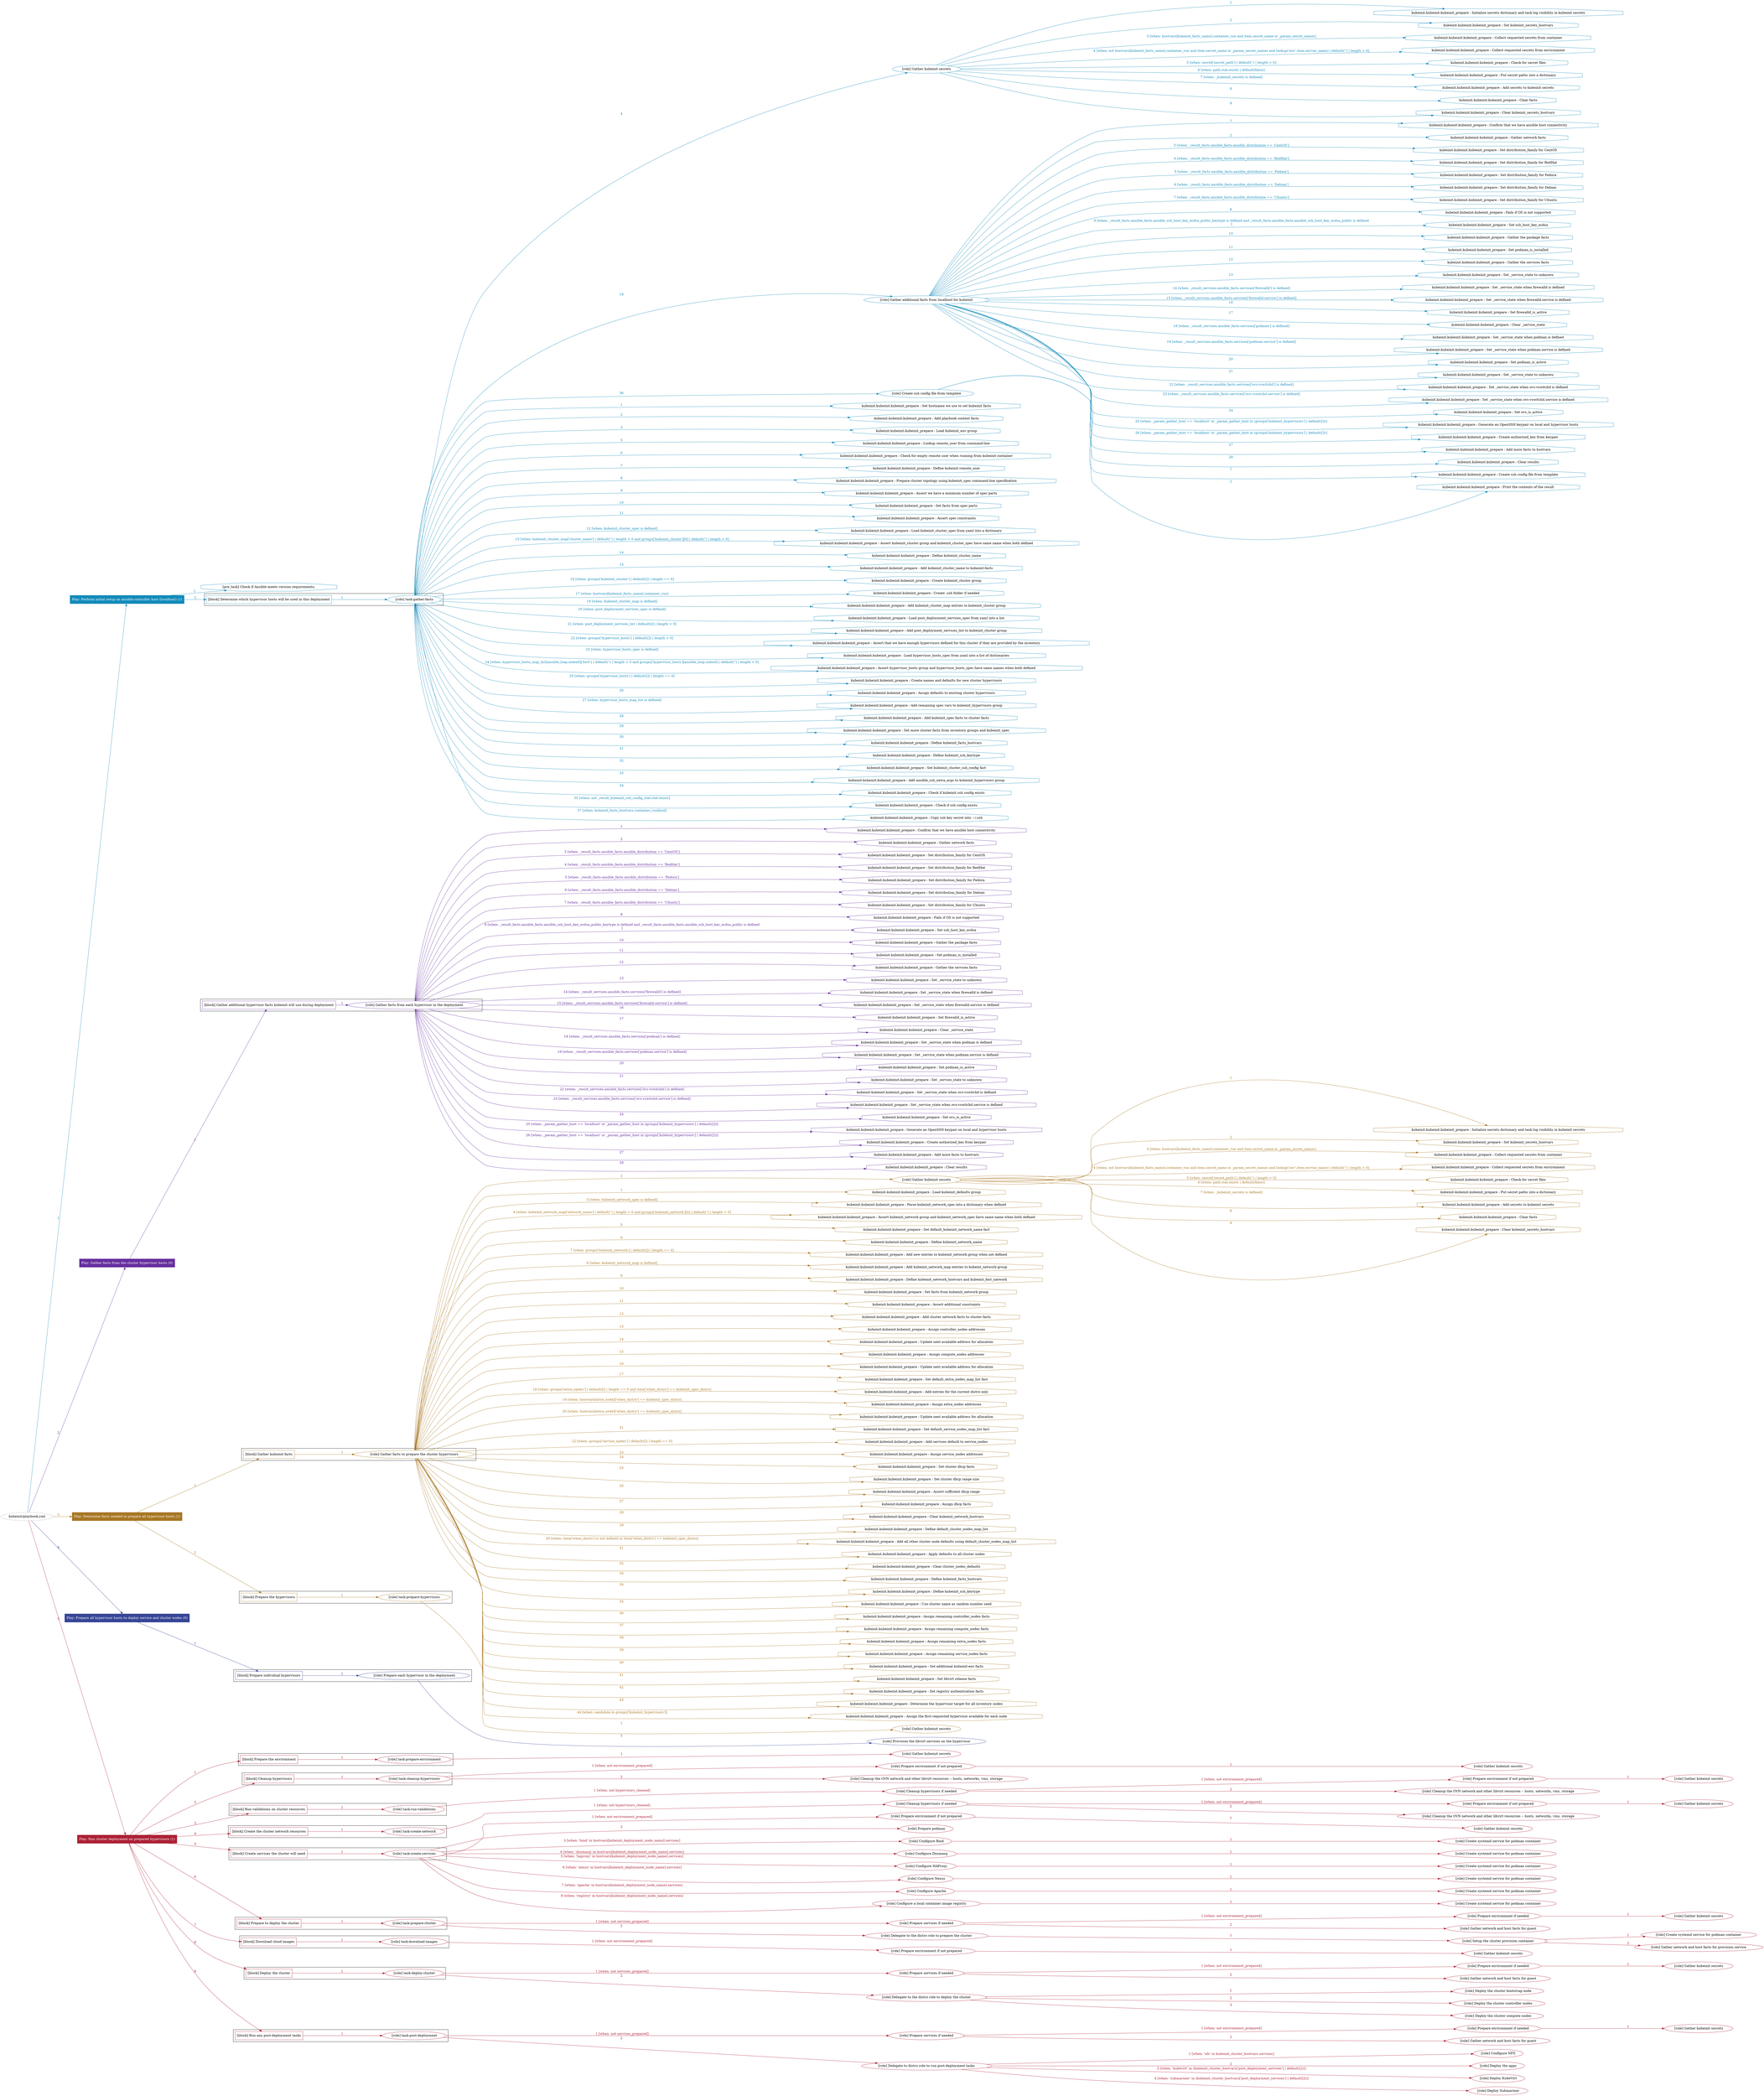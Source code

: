 digraph {
	graph [concentrate=true ordering=in rankdir=LR ratio=fill]
	edge [esep=5 sep=10]
	"kubeinit/playbook.yml" [URL="/home/runner/work/kubeinit/kubeinit/kubeinit/playbook.yml" id=playbook_1b2cdcfc style=dotted]
	play_759e53eb [label="Play: Perform initial setup on ansible-controller host (localhost) (1)" URL="/home/runner/work/kubeinit/kubeinit/kubeinit/playbook.yml" color="#128aba" fontcolor="#ffffff" id=play_759e53eb shape=box style=filled tooltip=localhost]
	"kubeinit/playbook.yml" -> play_759e53eb [label="1 " color="#128aba" fontcolor="#128aba" id=edge_769a8f46 labeltooltip="1 " tooltip="1 "]
	subgraph "Gather kubeinit secrets" {
		role_7d0b27f2 [label="[role] Gather kubeinit secrets" URL="/home/runner/.ansible/collections/ansible_collections/kubeinit/kubeinit/roles/kubeinit_prepare/tasks/build_hypervisors_group.yml" color="#128aba" id=role_7d0b27f2 tooltip="Gather kubeinit secrets"]
		task_f85d1acc [label="kubeinit.kubeinit.kubeinit_prepare : Initialize secrets dictionary and task log visibility in kubeinit secrets" URL="/home/runner/.ansible/collections/ansible_collections/kubeinit/kubeinit/roles/kubeinit_prepare/tasks/gather_kubeinit_secrets.yml" color="#128aba" id=task_f85d1acc shape=octagon tooltip="kubeinit.kubeinit.kubeinit_prepare : Initialize secrets dictionary and task log visibility in kubeinit secrets"]
		role_7d0b27f2 -> task_f85d1acc [label="1 " color="#128aba" fontcolor="#128aba" id=edge_e642f214 labeltooltip="1 " tooltip="1 "]
		task_4368265c [label="kubeinit.kubeinit.kubeinit_prepare : Set kubeinit_secrets_hostvars" URL="/home/runner/.ansible/collections/ansible_collections/kubeinit/kubeinit/roles/kubeinit_prepare/tasks/gather_kubeinit_secrets.yml" color="#128aba" id=task_4368265c shape=octagon tooltip="kubeinit.kubeinit.kubeinit_prepare : Set kubeinit_secrets_hostvars"]
		role_7d0b27f2 -> task_4368265c [label="2 " color="#128aba" fontcolor="#128aba" id=edge_7479e72f labeltooltip="2 " tooltip="2 "]
		task_ecba290e [label="kubeinit.kubeinit.kubeinit_prepare : Collect requested secrets from container" URL="/home/runner/.ansible/collections/ansible_collections/kubeinit/kubeinit/roles/kubeinit_prepare/tasks/gather_kubeinit_secrets.yml" color="#128aba" id=task_ecba290e shape=octagon tooltip="kubeinit.kubeinit.kubeinit_prepare : Collect requested secrets from container"]
		role_7d0b27f2 -> task_ecba290e [label="3 [when: hostvars[kubeinit_facts_name].container_run and item.secret_name in _param_secret_names]" color="#128aba" fontcolor="#128aba" id=edge_6d5ae020 labeltooltip="3 [when: hostvars[kubeinit_facts_name].container_run and item.secret_name in _param_secret_names]" tooltip="3 [when: hostvars[kubeinit_facts_name].container_run and item.secret_name in _param_secret_names]"]
		task_1ad0c40f [label="kubeinit.kubeinit.kubeinit_prepare : Collect requested secrets from environment" URL="/home/runner/.ansible/collections/ansible_collections/kubeinit/kubeinit/roles/kubeinit_prepare/tasks/gather_kubeinit_secrets.yml" color="#128aba" id=task_1ad0c40f shape=octagon tooltip="kubeinit.kubeinit.kubeinit_prepare : Collect requested secrets from environment"]
		role_7d0b27f2 -> task_1ad0c40f [label="4 [when: not hostvars[kubeinit_facts_name].container_run and item.secret_name in _param_secret_names and lookup('env',item.envvar_name) | default('') | length > 0]" color="#128aba" fontcolor="#128aba" id=edge_cc15cfdd labeltooltip="4 [when: not hostvars[kubeinit_facts_name].container_run and item.secret_name in _param_secret_names and lookup('env',item.envvar_name) | default('') | length > 0]" tooltip="4 [when: not hostvars[kubeinit_facts_name].container_run and item.secret_name in _param_secret_names and lookup('env',item.envvar_name) | default('') | length > 0]"]
		task_9f272d4f [label="kubeinit.kubeinit.kubeinit_prepare : Check for secret files" URL="/home/runner/.ansible/collections/ansible_collections/kubeinit/kubeinit/roles/kubeinit_prepare/tasks/gather_kubeinit_secrets.yml" color="#128aba" id=task_9f272d4f shape=octagon tooltip="kubeinit.kubeinit.kubeinit_prepare : Check for secret files"]
		role_7d0b27f2 -> task_9f272d4f [label="5 [when: secret['secret_path'] | default('') | length > 0]" color="#128aba" fontcolor="#128aba" id=edge_3cdf7f55 labeltooltip="5 [when: secret['secret_path'] | default('') | length > 0]" tooltip="5 [when: secret['secret_path'] | default('') | length > 0]"]
		task_fc75b852 [label="kubeinit.kubeinit.kubeinit_prepare : Put secret paths into a dictionary" URL="/home/runner/.ansible/collections/ansible_collections/kubeinit/kubeinit/roles/kubeinit_prepare/tasks/gather_kubeinit_secrets.yml" color="#128aba" id=task_fc75b852 shape=octagon tooltip="kubeinit.kubeinit.kubeinit_prepare : Put secret paths into a dictionary"]
		role_7d0b27f2 -> task_fc75b852 [label="6 [when: path.stat.exists | default(false)]" color="#128aba" fontcolor="#128aba" id=edge_a478bff7 labeltooltip="6 [when: path.stat.exists | default(false)]" tooltip="6 [when: path.stat.exists | default(false)]"]
		task_3e616536 [label="kubeinit.kubeinit.kubeinit_prepare : Add secrets to kubeinit secrets" URL="/home/runner/.ansible/collections/ansible_collections/kubeinit/kubeinit/roles/kubeinit_prepare/tasks/gather_kubeinit_secrets.yml" color="#128aba" id=task_3e616536 shape=octagon tooltip="kubeinit.kubeinit.kubeinit_prepare : Add secrets to kubeinit secrets"]
		role_7d0b27f2 -> task_3e616536 [label="7 [when: _kubeinit_secrets is defined]" color="#128aba" fontcolor="#128aba" id=edge_e1bfc511 labeltooltip="7 [when: _kubeinit_secrets is defined]" tooltip="7 [when: _kubeinit_secrets is defined]"]
		task_065cc514 [label="kubeinit.kubeinit.kubeinit_prepare : Clear facts" URL="/home/runner/.ansible/collections/ansible_collections/kubeinit/kubeinit/roles/kubeinit_prepare/tasks/gather_kubeinit_secrets.yml" color="#128aba" id=task_065cc514 shape=octagon tooltip="kubeinit.kubeinit.kubeinit_prepare : Clear facts"]
		role_7d0b27f2 -> task_065cc514 [label="8 " color="#128aba" fontcolor="#128aba" id=edge_5a6e999c labeltooltip="8 " tooltip="8 "]
		task_5bd69f32 [label="kubeinit.kubeinit.kubeinit_prepare : Clear kubeinit_secrets_hostvars" URL="/home/runner/.ansible/collections/ansible_collections/kubeinit/kubeinit/roles/kubeinit_prepare/tasks/gather_kubeinit_secrets.yml" color="#128aba" id=task_5bd69f32 shape=octagon tooltip="kubeinit.kubeinit.kubeinit_prepare : Clear kubeinit_secrets_hostvars"]
		role_7d0b27f2 -> task_5bd69f32 [label="9 " color="#128aba" fontcolor="#128aba" id=edge_eb53bde1 labeltooltip="9 " tooltip="9 "]
	}
	subgraph "Gather additional facts from localhost for kubeinit" {
		role_8cc37d56 [label="[role] Gather additional facts from localhost for kubeinit" URL="/home/runner/.ansible/collections/ansible_collections/kubeinit/kubeinit/roles/kubeinit_prepare/tasks/build_hypervisors_group.yml" color="#128aba" id=role_8cc37d56 tooltip="Gather additional facts from localhost for kubeinit"]
		task_e983e285 [label="kubeinit.kubeinit.kubeinit_prepare : Confirm that we have ansible host connectivity" URL="/home/runner/.ansible/collections/ansible_collections/kubeinit/kubeinit/roles/kubeinit_prepare/tasks/gather_host_facts.yml" color="#128aba" id=task_e983e285 shape=octagon tooltip="kubeinit.kubeinit.kubeinit_prepare : Confirm that we have ansible host connectivity"]
		role_8cc37d56 -> task_e983e285 [label="1 " color="#128aba" fontcolor="#128aba" id=edge_8577413c labeltooltip="1 " tooltip="1 "]
		task_231d169e [label="kubeinit.kubeinit.kubeinit_prepare : Gather network facts" URL="/home/runner/.ansible/collections/ansible_collections/kubeinit/kubeinit/roles/kubeinit_prepare/tasks/gather_host_facts.yml" color="#128aba" id=task_231d169e shape=octagon tooltip="kubeinit.kubeinit.kubeinit_prepare : Gather network facts"]
		role_8cc37d56 -> task_231d169e [label="2 " color="#128aba" fontcolor="#128aba" id=edge_b7b8fafd labeltooltip="2 " tooltip="2 "]
		task_89c63dc9 [label="kubeinit.kubeinit.kubeinit_prepare : Set distribution_family for CentOS" URL="/home/runner/.ansible/collections/ansible_collections/kubeinit/kubeinit/roles/kubeinit_prepare/tasks/gather_host_facts.yml" color="#128aba" id=task_89c63dc9 shape=octagon tooltip="kubeinit.kubeinit.kubeinit_prepare : Set distribution_family for CentOS"]
		role_8cc37d56 -> task_89c63dc9 [label="3 [when: _result_facts.ansible_facts.ansible_distribution == 'CentOS']" color="#128aba" fontcolor="#128aba" id=edge_a8202513 labeltooltip="3 [when: _result_facts.ansible_facts.ansible_distribution == 'CentOS']" tooltip="3 [when: _result_facts.ansible_facts.ansible_distribution == 'CentOS']"]
		task_d5dcadef [label="kubeinit.kubeinit.kubeinit_prepare : Set distribution_family for RedHat" URL="/home/runner/.ansible/collections/ansible_collections/kubeinit/kubeinit/roles/kubeinit_prepare/tasks/gather_host_facts.yml" color="#128aba" id=task_d5dcadef shape=octagon tooltip="kubeinit.kubeinit.kubeinit_prepare : Set distribution_family for RedHat"]
		role_8cc37d56 -> task_d5dcadef [label="4 [when: _result_facts.ansible_facts.ansible_distribution == 'RedHat']" color="#128aba" fontcolor="#128aba" id=edge_0bd5bc8c labeltooltip="4 [when: _result_facts.ansible_facts.ansible_distribution == 'RedHat']" tooltip="4 [when: _result_facts.ansible_facts.ansible_distribution == 'RedHat']"]
		task_a481001b [label="kubeinit.kubeinit.kubeinit_prepare : Set distribution_family for Fedora" URL="/home/runner/.ansible/collections/ansible_collections/kubeinit/kubeinit/roles/kubeinit_prepare/tasks/gather_host_facts.yml" color="#128aba" id=task_a481001b shape=octagon tooltip="kubeinit.kubeinit.kubeinit_prepare : Set distribution_family for Fedora"]
		role_8cc37d56 -> task_a481001b [label="5 [when: _result_facts.ansible_facts.ansible_distribution == 'Fedora']" color="#128aba" fontcolor="#128aba" id=edge_cde49ff9 labeltooltip="5 [when: _result_facts.ansible_facts.ansible_distribution == 'Fedora']" tooltip="5 [when: _result_facts.ansible_facts.ansible_distribution == 'Fedora']"]
		task_9d264638 [label="kubeinit.kubeinit.kubeinit_prepare : Set distribution_family for Debian" URL="/home/runner/.ansible/collections/ansible_collections/kubeinit/kubeinit/roles/kubeinit_prepare/tasks/gather_host_facts.yml" color="#128aba" id=task_9d264638 shape=octagon tooltip="kubeinit.kubeinit.kubeinit_prepare : Set distribution_family for Debian"]
		role_8cc37d56 -> task_9d264638 [label="6 [when: _result_facts.ansible_facts.ansible_distribution == 'Debian']" color="#128aba" fontcolor="#128aba" id=edge_dc1684e4 labeltooltip="6 [when: _result_facts.ansible_facts.ansible_distribution == 'Debian']" tooltip="6 [when: _result_facts.ansible_facts.ansible_distribution == 'Debian']"]
		task_485605db [label="kubeinit.kubeinit.kubeinit_prepare : Set distribution_family for Ubuntu" URL="/home/runner/.ansible/collections/ansible_collections/kubeinit/kubeinit/roles/kubeinit_prepare/tasks/gather_host_facts.yml" color="#128aba" id=task_485605db shape=octagon tooltip="kubeinit.kubeinit.kubeinit_prepare : Set distribution_family for Ubuntu"]
		role_8cc37d56 -> task_485605db [label="7 [when: _result_facts.ansible_facts.ansible_distribution == 'Ubuntu']" color="#128aba" fontcolor="#128aba" id=edge_9076054c labeltooltip="7 [when: _result_facts.ansible_facts.ansible_distribution == 'Ubuntu']" tooltip="7 [when: _result_facts.ansible_facts.ansible_distribution == 'Ubuntu']"]
		task_0a7ba213 [label="kubeinit.kubeinit.kubeinit_prepare : Fails if OS is not supported" URL="/home/runner/.ansible/collections/ansible_collections/kubeinit/kubeinit/roles/kubeinit_prepare/tasks/gather_host_facts.yml" color="#128aba" id=task_0a7ba213 shape=octagon tooltip="kubeinit.kubeinit.kubeinit_prepare : Fails if OS is not supported"]
		role_8cc37d56 -> task_0a7ba213 [label="8 " color="#128aba" fontcolor="#128aba" id=edge_40ad51e5 labeltooltip="8 " tooltip="8 "]
		task_4958ed0f [label="kubeinit.kubeinit.kubeinit_prepare : Set ssh_host_key_ecdsa" URL="/home/runner/.ansible/collections/ansible_collections/kubeinit/kubeinit/roles/kubeinit_prepare/tasks/gather_host_facts.yml" color="#128aba" id=task_4958ed0f shape=octagon tooltip="kubeinit.kubeinit.kubeinit_prepare : Set ssh_host_key_ecdsa"]
		role_8cc37d56 -> task_4958ed0f [label="9 [when: _result_facts.ansible_facts.ansible_ssh_host_key_ecdsa_public_keytype is defined and _result_facts.ansible_facts.ansible_ssh_host_key_ecdsa_public is defined
]" color="#128aba" fontcolor="#128aba" id=edge_3041eeb3 labeltooltip="9 [when: _result_facts.ansible_facts.ansible_ssh_host_key_ecdsa_public_keytype is defined and _result_facts.ansible_facts.ansible_ssh_host_key_ecdsa_public is defined
]" tooltip="9 [when: _result_facts.ansible_facts.ansible_ssh_host_key_ecdsa_public_keytype is defined and _result_facts.ansible_facts.ansible_ssh_host_key_ecdsa_public is defined
]"]
		task_3ae05268 [label="kubeinit.kubeinit.kubeinit_prepare : Gather the package facts" URL="/home/runner/.ansible/collections/ansible_collections/kubeinit/kubeinit/roles/kubeinit_prepare/tasks/gather_host_facts.yml" color="#128aba" id=task_3ae05268 shape=octagon tooltip="kubeinit.kubeinit.kubeinit_prepare : Gather the package facts"]
		role_8cc37d56 -> task_3ae05268 [label="10 " color="#128aba" fontcolor="#128aba" id=edge_56c67145 labeltooltip="10 " tooltip="10 "]
		task_70e4f925 [label="kubeinit.kubeinit.kubeinit_prepare : Set podman_is_installed" URL="/home/runner/.ansible/collections/ansible_collections/kubeinit/kubeinit/roles/kubeinit_prepare/tasks/gather_host_facts.yml" color="#128aba" id=task_70e4f925 shape=octagon tooltip="kubeinit.kubeinit.kubeinit_prepare : Set podman_is_installed"]
		role_8cc37d56 -> task_70e4f925 [label="11 " color="#128aba" fontcolor="#128aba" id=edge_24b0badd labeltooltip="11 " tooltip="11 "]
		task_3a0dcffe [label="kubeinit.kubeinit.kubeinit_prepare : Gather the services facts" URL="/home/runner/.ansible/collections/ansible_collections/kubeinit/kubeinit/roles/kubeinit_prepare/tasks/gather_host_facts.yml" color="#128aba" id=task_3a0dcffe shape=octagon tooltip="kubeinit.kubeinit.kubeinit_prepare : Gather the services facts"]
		role_8cc37d56 -> task_3a0dcffe [label="12 " color="#128aba" fontcolor="#128aba" id=edge_0cc62511 labeltooltip="12 " tooltip="12 "]
		task_fa1b42cb [label="kubeinit.kubeinit.kubeinit_prepare : Set _service_state to unknown" URL="/home/runner/.ansible/collections/ansible_collections/kubeinit/kubeinit/roles/kubeinit_prepare/tasks/gather_host_facts.yml" color="#128aba" id=task_fa1b42cb shape=octagon tooltip="kubeinit.kubeinit.kubeinit_prepare : Set _service_state to unknown"]
		role_8cc37d56 -> task_fa1b42cb [label="13 " color="#128aba" fontcolor="#128aba" id=edge_34805a36 labeltooltip="13 " tooltip="13 "]
		task_cba6d52c [label="kubeinit.kubeinit.kubeinit_prepare : Set _service_state when firewalld is defined" URL="/home/runner/.ansible/collections/ansible_collections/kubeinit/kubeinit/roles/kubeinit_prepare/tasks/gather_host_facts.yml" color="#128aba" id=task_cba6d52c shape=octagon tooltip="kubeinit.kubeinit.kubeinit_prepare : Set _service_state when firewalld is defined"]
		role_8cc37d56 -> task_cba6d52c [label="14 [when: _result_services.ansible_facts.services['firewalld'] is defined]" color="#128aba" fontcolor="#128aba" id=edge_296f6499 labeltooltip="14 [when: _result_services.ansible_facts.services['firewalld'] is defined]" tooltip="14 [when: _result_services.ansible_facts.services['firewalld'] is defined]"]
		task_76df8806 [label="kubeinit.kubeinit.kubeinit_prepare : Set _service_state when firewalld.service is defined" URL="/home/runner/.ansible/collections/ansible_collections/kubeinit/kubeinit/roles/kubeinit_prepare/tasks/gather_host_facts.yml" color="#128aba" id=task_76df8806 shape=octagon tooltip="kubeinit.kubeinit.kubeinit_prepare : Set _service_state when firewalld.service is defined"]
		role_8cc37d56 -> task_76df8806 [label="15 [when: _result_services.ansible_facts.services['firewalld.service'] is defined]" color="#128aba" fontcolor="#128aba" id=edge_92853417 labeltooltip="15 [when: _result_services.ansible_facts.services['firewalld.service'] is defined]" tooltip="15 [when: _result_services.ansible_facts.services['firewalld.service'] is defined]"]
		task_dfb55535 [label="kubeinit.kubeinit.kubeinit_prepare : Set firewalld_is_active" URL="/home/runner/.ansible/collections/ansible_collections/kubeinit/kubeinit/roles/kubeinit_prepare/tasks/gather_host_facts.yml" color="#128aba" id=task_dfb55535 shape=octagon tooltip="kubeinit.kubeinit.kubeinit_prepare : Set firewalld_is_active"]
		role_8cc37d56 -> task_dfb55535 [label="16 " color="#128aba" fontcolor="#128aba" id=edge_542837fa labeltooltip="16 " tooltip="16 "]
		task_64df795a [label="kubeinit.kubeinit.kubeinit_prepare : Clear _service_state" URL="/home/runner/.ansible/collections/ansible_collections/kubeinit/kubeinit/roles/kubeinit_prepare/tasks/gather_host_facts.yml" color="#128aba" id=task_64df795a shape=octagon tooltip="kubeinit.kubeinit.kubeinit_prepare : Clear _service_state"]
		role_8cc37d56 -> task_64df795a [label="17 " color="#128aba" fontcolor="#128aba" id=edge_4fd10d60 labeltooltip="17 " tooltip="17 "]
		task_f964f9ff [label="kubeinit.kubeinit.kubeinit_prepare : Set _service_state when podman is defined" URL="/home/runner/.ansible/collections/ansible_collections/kubeinit/kubeinit/roles/kubeinit_prepare/tasks/gather_host_facts.yml" color="#128aba" id=task_f964f9ff shape=octagon tooltip="kubeinit.kubeinit.kubeinit_prepare : Set _service_state when podman is defined"]
		role_8cc37d56 -> task_f964f9ff [label="18 [when: _result_services.ansible_facts.services['podman'] is defined]" color="#128aba" fontcolor="#128aba" id=edge_8db9fb89 labeltooltip="18 [when: _result_services.ansible_facts.services['podman'] is defined]" tooltip="18 [when: _result_services.ansible_facts.services['podman'] is defined]"]
		task_961263eb [label="kubeinit.kubeinit.kubeinit_prepare : Set _service_state when podman.service is defined" URL="/home/runner/.ansible/collections/ansible_collections/kubeinit/kubeinit/roles/kubeinit_prepare/tasks/gather_host_facts.yml" color="#128aba" id=task_961263eb shape=octagon tooltip="kubeinit.kubeinit.kubeinit_prepare : Set _service_state when podman.service is defined"]
		role_8cc37d56 -> task_961263eb [label="19 [when: _result_services.ansible_facts.services['podman.service'] is defined]" color="#128aba" fontcolor="#128aba" id=edge_554c36b0 labeltooltip="19 [when: _result_services.ansible_facts.services['podman.service'] is defined]" tooltip="19 [when: _result_services.ansible_facts.services['podman.service'] is defined]"]
		task_22fee756 [label="kubeinit.kubeinit.kubeinit_prepare : Set podman_is_active" URL="/home/runner/.ansible/collections/ansible_collections/kubeinit/kubeinit/roles/kubeinit_prepare/tasks/gather_host_facts.yml" color="#128aba" id=task_22fee756 shape=octagon tooltip="kubeinit.kubeinit.kubeinit_prepare : Set podman_is_active"]
		role_8cc37d56 -> task_22fee756 [label="20 " color="#128aba" fontcolor="#128aba" id=edge_58489f13 labeltooltip="20 " tooltip="20 "]
		task_38268145 [label="kubeinit.kubeinit.kubeinit_prepare : Set _service_state to unknown" URL="/home/runner/.ansible/collections/ansible_collections/kubeinit/kubeinit/roles/kubeinit_prepare/tasks/gather_host_facts.yml" color="#128aba" id=task_38268145 shape=octagon tooltip="kubeinit.kubeinit.kubeinit_prepare : Set _service_state to unknown"]
		role_8cc37d56 -> task_38268145 [label="21 " color="#128aba" fontcolor="#128aba" id=edge_99d2b5d4 labeltooltip="21 " tooltip="21 "]
		task_cc9b17d1 [label="kubeinit.kubeinit.kubeinit_prepare : Set _service_state when ovs-vswitchd is defined" URL="/home/runner/.ansible/collections/ansible_collections/kubeinit/kubeinit/roles/kubeinit_prepare/tasks/gather_host_facts.yml" color="#128aba" id=task_cc9b17d1 shape=octagon tooltip="kubeinit.kubeinit.kubeinit_prepare : Set _service_state when ovs-vswitchd is defined"]
		role_8cc37d56 -> task_cc9b17d1 [label="22 [when: _result_services.ansible_facts.services['ovs-vswitchd'] is defined]" color="#128aba" fontcolor="#128aba" id=edge_308401bc labeltooltip="22 [when: _result_services.ansible_facts.services['ovs-vswitchd'] is defined]" tooltip="22 [when: _result_services.ansible_facts.services['ovs-vswitchd'] is defined]"]
		task_610c6d26 [label="kubeinit.kubeinit.kubeinit_prepare : Set _service_state when ovs-vswitchd.service is defined" URL="/home/runner/.ansible/collections/ansible_collections/kubeinit/kubeinit/roles/kubeinit_prepare/tasks/gather_host_facts.yml" color="#128aba" id=task_610c6d26 shape=octagon tooltip="kubeinit.kubeinit.kubeinit_prepare : Set _service_state when ovs-vswitchd.service is defined"]
		role_8cc37d56 -> task_610c6d26 [label="23 [when: _result_services.ansible_facts.services['ovs-vswitchd.service'] is defined]" color="#128aba" fontcolor="#128aba" id=edge_5174874f labeltooltip="23 [when: _result_services.ansible_facts.services['ovs-vswitchd.service'] is defined]" tooltip="23 [when: _result_services.ansible_facts.services['ovs-vswitchd.service'] is defined]"]
		task_f6c93c98 [label="kubeinit.kubeinit.kubeinit_prepare : Set ovs_is_active" URL="/home/runner/.ansible/collections/ansible_collections/kubeinit/kubeinit/roles/kubeinit_prepare/tasks/gather_host_facts.yml" color="#128aba" id=task_f6c93c98 shape=octagon tooltip="kubeinit.kubeinit.kubeinit_prepare : Set ovs_is_active"]
		role_8cc37d56 -> task_f6c93c98 [label="24 " color="#128aba" fontcolor="#128aba" id=edge_55a9a363 labeltooltip="24 " tooltip="24 "]
		task_c35094d4 [label="kubeinit.kubeinit.kubeinit_prepare : Generate an OpenSSH keypair on local and hypervisor hosts" URL="/home/runner/.ansible/collections/ansible_collections/kubeinit/kubeinit/roles/kubeinit_prepare/tasks/gather_host_facts.yml" color="#128aba" id=task_c35094d4 shape=octagon tooltip="kubeinit.kubeinit.kubeinit_prepare : Generate an OpenSSH keypair on local and hypervisor hosts"]
		role_8cc37d56 -> task_c35094d4 [label="25 [when: _param_gather_host == 'localhost' or _param_gather_host in (groups['kubeinit_hypervisors'] | default([]))]" color="#128aba" fontcolor="#128aba" id=edge_ea3d6b60 labeltooltip="25 [when: _param_gather_host == 'localhost' or _param_gather_host in (groups['kubeinit_hypervisors'] | default([]))]" tooltip="25 [when: _param_gather_host == 'localhost' or _param_gather_host in (groups['kubeinit_hypervisors'] | default([]))]"]
		task_99ac3380 [label="kubeinit.kubeinit.kubeinit_prepare : Create authorized_key from keypair" URL="/home/runner/.ansible/collections/ansible_collections/kubeinit/kubeinit/roles/kubeinit_prepare/tasks/gather_host_facts.yml" color="#128aba" id=task_99ac3380 shape=octagon tooltip="kubeinit.kubeinit.kubeinit_prepare : Create authorized_key from keypair"]
		role_8cc37d56 -> task_99ac3380 [label="26 [when: _param_gather_host == 'localhost' or _param_gather_host in (groups['kubeinit_hypervisors'] | default([]))]" color="#128aba" fontcolor="#128aba" id=edge_a3bb1baa labeltooltip="26 [when: _param_gather_host == 'localhost' or _param_gather_host in (groups['kubeinit_hypervisors'] | default([]))]" tooltip="26 [when: _param_gather_host == 'localhost' or _param_gather_host in (groups['kubeinit_hypervisors'] | default([]))]"]
		task_5d3bd9d5 [label="kubeinit.kubeinit.kubeinit_prepare : Add more facts to hostvars" URL="/home/runner/.ansible/collections/ansible_collections/kubeinit/kubeinit/roles/kubeinit_prepare/tasks/gather_host_facts.yml" color="#128aba" id=task_5d3bd9d5 shape=octagon tooltip="kubeinit.kubeinit.kubeinit_prepare : Add more facts to hostvars"]
		role_8cc37d56 -> task_5d3bd9d5 [label="27 " color="#128aba" fontcolor="#128aba" id=edge_a8095311 labeltooltip="27 " tooltip="27 "]
		task_d90c328e [label="kubeinit.kubeinit.kubeinit_prepare : Clear results" URL="/home/runner/.ansible/collections/ansible_collections/kubeinit/kubeinit/roles/kubeinit_prepare/tasks/gather_host_facts.yml" color="#128aba" id=task_d90c328e shape=octagon tooltip="kubeinit.kubeinit.kubeinit_prepare : Clear results"]
		role_8cc37d56 -> task_d90c328e [label="28 " color="#128aba" fontcolor="#128aba" id=edge_05abfaab labeltooltip="28 " tooltip="28 "]
	}
	subgraph "Create ssh config file from template" {
		role_d83546ad [label="[role] Create ssh config file from template" URL="/home/runner/.ansible/collections/ansible_collections/kubeinit/kubeinit/roles/kubeinit_prepare/tasks/build_hypervisors_group.yml" color="#128aba" id=role_d83546ad tooltip="Create ssh config file from template"]
		task_b2d2edce [label="kubeinit.kubeinit.kubeinit_prepare : Create ssh config file from template" URL="/home/runner/.ansible/collections/ansible_collections/kubeinit/kubeinit/roles/kubeinit_prepare/tasks/create_host_ssh_config.yml" color="#128aba" id=task_b2d2edce shape=octagon tooltip="kubeinit.kubeinit.kubeinit_prepare : Create ssh config file from template"]
		role_d83546ad -> task_b2d2edce [label="1 " color="#128aba" fontcolor="#128aba" id=edge_df8f1493 labeltooltip="1 " tooltip="1 "]
		task_ac5f1976 [label="kubeinit.kubeinit.kubeinit_prepare : Print the contents of the result" URL="/home/runner/.ansible/collections/ansible_collections/kubeinit/kubeinit/roles/kubeinit_prepare/tasks/create_host_ssh_config.yml" color="#128aba" id=task_ac5f1976 shape=octagon tooltip="kubeinit.kubeinit.kubeinit_prepare : Print the contents of the result"]
		role_d83546ad -> task_ac5f1976 [label="2 " color="#128aba" fontcolor="#128aba" id=edge_ea89d62f labeltooltip="2 " tooltip="2 "]
	}
	subgraph "task-gather-facts" {
		role_d2ee8dcb [label="[role] task-gather-facts" URL="/home/runner/work/kubeinit/kubeinit/kubeinit/playbook.yml" color="#128aba" id=role_d2ee8dcb tooltip="task-gather-facts"]
		task_bcae5387 [label="kubeinit.kubeinit.kubeinit_prepare : Set hostname we use to set kubeinit facts" URL="/home/runner/.ansible/collections/ansible_collections/kubeinit/kubeinit/roles/kubeinit_prepare/tasks/build_hypervisors_group.yml" color="#128aba" id=task_bcae5387 shape=octagon tooltip="kubeinit.kubeinit.kubeinit_prepare : Set hostname we use to set kubeinit facts"]
		role_d2ee8dcb -> task_bcae5387 [label="1 " color="#128aba" fontcolor="#128aba" id=edge_91d4837f labeltooltip="1 " tooltip="1 "]
		task_d6059b16 [label="kubeinit.kubeinit.kubeinit_prepare : Add playbook context facts" URL="/home/runner/.ansible/collections/ansible_collections/kubeinit/kubeinit/roles/kubeinit_prepare/tasks/build_hypervisors_group.yml" color="#128aba" id=task_d6059b16 shape=octagon tooltip="kubeinit.kubeinit.kubeinit_prepare : Add playbook context facts"]
		role_d2ee8dcb -> task_d6059b16 [label="2 " color="#128aba" fontcolor="#128aba" id=edge_bf8f2277 labeltooltip="2 " tooltip="2 "]
		task_d866a8cf [label="kubeinit.kubeinit.kubeinit_prepare : Load kubeinit_env group" URL="/home/runner/.ansible/collections/ansible_collections/kubeinit/kubeinit/roles/kubeinit_prepare/tasks/build_hypervisors_group.yml" color="#128aba" id=task_d866a8cf shape=octagon tooltip="kubeinit.kubeinit.kubeinit_prepare : Load kubeinit_env group"]
		role_d2ee8dcb -> task_d866a8cf [label="3 " color="#128aba" fontcolor="#128aba" id=edge_83f174ef labeltooltip="3 " tooltip="3 "]
		role_d2ee8dcb -> role_7d0b27f2 [label="4 " color="#128aba" fontcolor="#128aba" id=edge_8b619b0f labeltooltip="4 " tooltip="4 "]
		task_6081dedf [label="kubeinit.kubeinit.kubeinit_prepare : Lookup remote_user from command-line" URL="/home/runner/.ansible/collections/ansible_collections/kubeinit/kubeinit/roles/kubeinit_prepare/tasks/build_hypervisors_group.yml" color="#128aba" id=task_6081dedf shape=octagon tooltip="kubeinit.kubeinit.kubeinit_prepare : Lookup remote_user from command-line"]
		role_d2ee8dcb -> task_6081dedf [label="5 " color="#128aba" fontcolor="#128aba" id=edge_1be73fe5 labeltooltip="5 " tooltip="5 "]
		task_1d9ab174 [label="kubeinit.kubeinit.kubeinit_prepare : Check for empty remote user when running from kubeinit container" URL="/home/runner/.ansible/collections/ansible_collections/kubeinit/kubeinit/roles/kubeinit_prepare/tasks/build_hypervisors_group.yml" color="#128aba" id=task_1d9ab174 shape=octagon tooltip="kubeinit.kubeinit.kubeinit_prepare : Check for empty remote user when running from kubeinit container"]
		role_d2ee8dcb -> task_1d9ab174 [label="6 " color="#128aba" fontcolor="#128aba" id=edge_018fce71 labeltooltip="6 " tooltip="6 "]
		task_5387200b [label="kubeinit.kubeinit.kubeinit_prepare : Define kubeinit remote_user" URL="/home/runner/.ansible/collections/ansible_collections/kubeinit/kubeinit/roles/kubeinit_prepare/tasks/build_hypervisors_group.yml" color="#128aba" id=task_5387200b shape=octagon tooltip="kubeinit.kubeinit.kubeinit_prepare : Define kubeinit remote_user"]
		role_d2ee8dcb -> task_5387200b [label="7 " color="#128aba" fontcolor="#128aba" id=edge_e0f16b1d labeltooltip="7 " tooltip="7 "]
		task_f6d72474 [label="kubeinit.kubeinit.kubeinit_prepare : Prepare cluster topology using kubeinit_spec command-line specification" URL="/home/runner/.ansible/collections/ansible_collections/kubeinit/kubeinit/roles/kubeinit_prepare/tasks/build_hypervisors_group.yml" color="#128aba" id=task_f6d72474 shape=octagon tooltip="kubeinit.kubeinit.kubeinit_prepare : Prepare cluster topology using kubeinit_spec command-line specification"]
		role_d2ee8dcb -> task_f6d72474 [label="8 " color="#128aba" fontcolor="#128aba" id=edge_7b5793f4 labeltooltip="8 " tooltip="8 "]
		task_b6b458f2 [label="kubeinit.kubeinit.kubeinit_prepare : Assert we have a minimum number of spec parts" URL="/home/runner/.ansible/collections/ansible_collections/kubeinit/kubeinit/roles/kubeinit_prepare/tasks/build_hypervisors_group.yml" color="#128aba" id=task_b6b458f2 shape=octagon tooltip="kubeinit.kubeinit.kubeinit_prepare : Assert we have a minimum number of spec parts"]
		role_d2ee8dcb -> task_b6b458f2 [label="9 " color="#128aba" fontcolor="#128aba" id=edge_d5c98d2a labeltooltip="9 " tooltip="9 "]
		task_10e11489 [label="kubeinit.kubeinit.kubeinit_prepare : Set facts from spec parts" URL="/home/runner/.ansible/collections/ansible_collections/kubeinit/kubeinit/roles/kubeinit_prepare/tasks/build_hypervisors_group.yml" color="#128aba" id=task_10e11489 shape=octagon tooltip="kubeinit.kubeinit.kubeinit_prepare : Set facts from spec parts"]
		role_d2ee8dcb -> task_10e11489 [label="10 " color="#128aba" fontcolor="#128aba" id=edge_c5a06033 labeltooltip="10 " tooltip="10 "]
		task_1d76b5ef [label="kubeinit.kubeinit.kubeinit_prepare : Assert spec constraints" URL="/home/runner/.ansible/collections/ansible_collections/kubeinit/kubeinit/roles/kubeinit_prepare/tasks/build_hypervisors_group.yml" color="#128aba" id=task_1d76b5ef shape=octagon tooltip="kubeinit.kubeinit.kubeinit_prepare : Assert spec constraints"]
		role_d2ee8dcb -> task_1d76b5ef [label="11 " color="#128aba" fontcolor="#128aba" id=edge_3aacf56d labeltooltip="11 " tooltip="11 "]
		task_a9c1fbd1 [label="kubeinit.kubeinit.kubeinit_prepare : Load kubeinit_cluster_spec from yaml into a dictionary" URL="/home/runner/.ansible/collections/ansible_collections/kubeinit/kubeinit/roles/kubeinit_prepare/tasks/build_hypervisors_group.yml" color="#128aba" id=task_a9c1fbd1 shape=octagon tooltip="kubeinit.kubeinit.kubeinit_prepare : Load kubeinit_cluster_spec from yaml into a dictionary"]
		role_d2ee8dcb -> task_a9c1fbd1 [label="12 [when: kubeinit_cluster_spec is defined]" color="#128aba" fontcolor="#128aba" id=edge_b5dec12e labeltooltip="12 [when: kubeinit_cluster_spec is defined]" tooltip="12 [when: kubeinit_cluster_spec is defined]"]
		task_20282b53 [label="kubeinit.kubeinit.kubeinit_prepare : Assert kubeinit_cluster group and kubeinit_cluster_spec have same name when both defined" URL="/home/runner/.ansible/collections/ansible_collections/kubeinit/kubeinit/roles/kubeinit_prepare/tasks/build_hypervisors_group.yml" color="#128aba" id=task_20282b53 shape=octagon tooltip="kubeinit.kubeinit.kubeinit_prepare : Assert kubeinit_cluster group and kubeinit_cluster_spec have same name when both defined"]
		role_d2ee8dcb -> task_20282b53 [label="13 [when: kubeinit_cluster_map['cluster_name'] | default('') | length > 0 and groups['kubeinit_cluster'][0] | default('') | length > 0]" color="#128aba" fontcolor="#128aba" id=edge_509a683d labeltooltip="13 [when: kubeinit_cluster_map['cluster_name'] | default('') | length > 0 and groups['kubeinit_cluster'][0] | default('') | length > 0]" tooltip="13 [when: kubeinit_cluster_map['cluster_name'] | default('') | length > 0 and groups['kubeinit_cluster'][0] | default('') | length > 0]"]
		task_301a0509 [label="kubeinit.kubeinit.kubeinit_prepare : Define kubeinit_cluster_name" URL="/home/runner/.ansible/collections/ansible_collections/kubeinit/kubeinit/roles/kubeinit_prepare/tasks/build_hypervisors_group.yml" color="#128aba" id=task_301a0509 shape=octagon tooltip="kubeinit.kubeinit.kubeinit_prepare : Define kubeinit_cluster_name"]
		role_d2ee8dcb -> task_301a0509 [label="14 " color="#128aba" fontcolor="#128aba" id=edge_5f01efd4 labeltooltip="14 " tooltip="14 "]
		task_fd6688bb [label="kubeinit.kubeinit.kubeinit_prepare : Add kubeinit_cluster_name to kubeinit-facts" URL="/home/runner/.ansible/collections/ansible_collections/kubeinit/kubeinit/roles/kubeinit_prepare/tasks/build_hypervisors_group.yml" color="#128aba" id=task_fd6688bb shape=octagon tooltip="kubeinit.kubeinit.kubeinit_prepare : Add kubeinit_cluster_name to kubeinit-facts"]
		role_d2ee8dcb -> task_fd6688bb [label="15 " color="#128aba" fontcolor="#128aba" id=edge_53cfb6ee labeltooltip="15 " tooltip="15 "]
		task_2c70258b [label="kubeinit.kubeinit.kubeinit_prepare : Create kubeinit_cluster group" URL="/home/runner/.ansible/collections/ansible_collections/kubeinit/kubeinit/roles/kubeinit_prepare/tasks/build_hypervisors_group.yml" color="#128aba" id=task_2c70258b shape=octagon tooltip="kubeinit.kubeinit.kubeinit_prepare : Create kubeinit_cluster group"]
		role_d2ee8dcb -> task_2c70258b [label="16 [when: groups['kubeinit_cluster'] | default([]) | length == 0]" color="#128aba" fontcolor="#128aba" id=edge_8bfe7d03 labeltooltip="16 [when: groups['kubeinit_cluster'] | default([]) | length == 0]" tooltip="16 [when: groups['kubeinit_cluster'] | default([]) | length == 0]"]
		task_0e0307e0 [label="kubeinit.kubeinit.kubeinit_prepare : Create .ssh folder if needed" URL="/home/runner/.ansible/collections/ansible_collections/kubeinit/kubeinit/roles/kubeinit_prepare/tasks/build_hypervisors_group.yml" color="#128aba" id=task_0e0307e0 shape=octagon tooltip="kubeinit.kubeinit.kubeinit_prepare : Create .ssh folder if needed"]
		role_d2ee8dcb -> task_0e0307e0 [label="17 [when: hostvars[kubeinit_facts_name].container_run]" color="#128aba" fontcolor="#128aba" id=edge_02a42f6c labeltooltip="17 [when: hostvars[kubeinit_facts_name].container_run]" tooltip="17 [when: hostvars[kubeinit_facts_name].container_run]"]
		role_d2ee8dcb -> role_8cc37d56 [label="18 " color="#128aba" fontcolor="#128aba" id=edge_60140d2c labeltooltip="18 " tooltip="18 "]
		task_34b12c1f [label="kubeinit.kubeinit.kubeinit_prepare : Add kubeinit_cluster_map entries to kubeinit_cluster group" URL="/home/runner/.ansible/collections/ansible_collections/kubeinit/kubeinit/roles/kubeinit_prepare/tasks/build_hypervisors_group.yml" color="#128aba" id=task_34b12c1f shape=octagon tooltip="kubeinit.kubeinit.kubeinit_prepare : Add kubeinit_cluster_map entries to kubeinit_cluster group"]
		role_d2ee8dcb -> task_34b12c1f [label="19 [when: kubeinit_cluster_map is defined]" color="#128aba" fontcolor="#128aba" id=edge_7d78d0e7 labeltooltip="19 [when: kubeinit_cluster_map is defined]" tooltip="19 [when: kubeinit_cluster_map is defined]"]
		task_a3cc9067 [label="kubeinit.kubeinit.kubeinit_prepare : Load post_deployment_services_spec from yaml into a list" URL="/home/runner/.ansible/collections/ansible_collections/kubeinit/kubeinit/roles/kubeinit_prepare/tasks/build_hypervisors_group.yml" color="#128aba" id=task_a3cc9067 shape=octagon tooltip="kubeinit.kubeinit.kubeinit_prepare : Load post_deployment_services_spec from yaml into a list"]
		role_d2ee8dcb -> task_a3cc9067 [label="20 [when: post_deployment_services_spec is defined]" color="#128aba" fontcolor="#128aba" id=edge_3b107232 labeltooltip="20 [when: post_deployment_services_spec is defined]" tooltip="20 [when: post_deployment_services_spec is defined]"]
		task_21fa1f9a [label="kubeinit.kubeinit.kubeinit_prepare : Add post_deployment_services_list to kubeinit_cluster group" URL="/home/runner/.ansible/collections/ansible_collections/kubeinit/kubeinit/roles/kubeinit_prepare/tasks/build_hypervisors_group.yml" color="#128aba" id=task_21fa1f9a shape=octagon tooltip="kubeinit.kubeinit.kubeinit_prepare : Add post_deployment_services_list to kubeinit_cluster group"]
		role_d2ee8dcb -> task_21fa1f9a [label="21 [when: post_deployment_services_list | default([]) | length > 0]" color="#128aba" fontcolor="#128aba" id=edge_95dce390 labeltooltip="21 [when: post_deployment_services_list | default([]) | length > 0]" tooltip="21 [when: post_deployment_services_list | default([]) | length > 0]"]
		task_69cca44c [label="kubeinit.kubeinit.kubeinit_prepare : Assert that we have enough hypervisors defined for this cluster if they are provided by the inventory" URL="/home/runner/.ansible/collections/ansible_collections/kubeinit/kubeinit/roles/kubeinit_prepare/tasks/build_hypervisors_group.yml" color="#128aba" id=task_69cca44c shape=octagon tooltip="kubeinit.kubeinit.kubeinit_prepare : Assert that we have enough hypervisors defined for this cluster if they are provided by the inventory"]
		role_d2ee8dcb -> task_69cca44c [label="22 [when: groups['hypervisor_hosts'] | default([]) | length > 0]" color="#128aba" fontcolor="#128aba" id=edge_5fe309ef labeltooltip="22 [when: groups['hypervisor_hosts'] | default([]) | length > 0]" tooltip="22 [when: groups['hypervisor_hosts'] | default([]) | length > 0]"]
		task_83a1235a [label="kubeinit.kubeinit.kubeinit_prepare : Load hypervisor_hosts_spec from yaml into a list of dictionaries" URL="/home/runner/.ansible/collections/ansible_collections/kubeinit/kubeinit/roles/kubeinit_prepare/tasks/build_hypervisors_group.yml" color="#128aba" id=task_83a1235a shape=octagon tooltip="kubeinit.kubeinit.kubeinit_prepare : Load hypervisor_hosts_spec from yaml into a list of dictionaries"]
		role_d2ee8dcb -> task_83a1235a [label="23 [when: hypervisor_hosts_spec is defined]" color="#128aba" fontcolor="#128aba" id=edge_119219ab labeltooltip="23 [when: hypervisor_hosts_spec is defined]" tooltip="23 [when: hypervisor_hosts_spec is defined]"]
		task_93b8cdb4 [label="kubeinit.kubeinit.kubeinit_prepare : Assert hypervisor_hosts group and hypervisor_hosts_spec have same names when both defined" URL="/home/runner/.ansible/collections/ansible_collections/kubeinit/kubeinit/roles/kubeinit_prepare/tasks/build_hypervisors_group.yml" color="#128aba" id=task_93b8cdb4 shape=octagon tooltip="kubeinit.kubeinit.kubeinit_prepare : Assert hypervisor_hosts group and hypervisor_hosts_spec have same names when both defined"]
		role_d2ee8dcb -> task_93b8cdb4 [label="24 [when: hypervisor_hosts_map_list[ansible_loop.index0]['host'] | default('') | length > 0 and groups['hypervisor_hosts'][ansible_loop.index0] | default('') | length > 0]" color="#128aba" fontcolor="#128aba" id=edge_b4b5e694 labeltooltip="24 [when: hypervisor_hosts_map_list[ansible_loop.index0]['host'] | default('') | length > 0 and groups['hypervisor_hosts'][ansible_loop.index0] | default('') | length > 0]" tooltip="24 [when: hypervisor_hosts_map_list[ansible_loop.index0]['host'] | default('') | length > 0 and groups['hypervisor_hosts'][ansible_loop.index0] | default('') | length > 0]"]
		task_4947ceae [label="kubeinit.kubeinit.kubeinit_prepare : Create names and defaults for new cluster hypervisors" URL="/home/runner/.ansible/collections/ansible_collections/kubeinit/kubeinit/roles/kubeinit_prepare/tasks/build_hypervisors_group.yml" color="#128aba" id=task_4947ceae shape=octagon tooltip="kubeinit.kubeinit.kubeinit_prepare : Create names and defaults for new cluster hypervisors"]
		role_d2ee8dcb -> task_4947ceae [label="25 [when: groups['hypervisor_hosts'] | default([]) | length == 0]" color="#128aba" fontcolor="#128aba" id=edge_07104ed7 labeltooltip="25 [when: groups['hypervisor_hosts'] | default([]) | length == 0]" tooltip="25 [when: groups['hypervisor_hosts'] | default([]) | length == 0]"]
		task_61aa20ff [label="kubeinit.kubeinit.kubeinit_prepare : Assign defaults to existing cluster hypervisors" URL="/home/runner/.ansible/collections/ansible_collections/kubeinit/kubeinit/roles/kubeinit_prepare/tasks/build_hypervisors_group.yml" color="#128aba" id=task_61aa20ff shape=octagon tooltip="kubeinit.kubeinit.kubeinit_prepare : Assign defaults to existing cluster hypervisors"]
		role_d2ee8dcb -> task_61aa20ff [label="26 " color="#128aba" fontcolor="#128aba" id=edge_8b17e8b6 labeltooltip="26 " tooltip="26 "]
		task_c1a8886d [label="kubeinit.kubeinit.kubeinit_prepare : Add remaining spec vars to kubeinit_hypervisors group" URL="/home/runner/.ansible/collections/ansible_collections/kubeinit/kubeinit/roles/kubeinit_prepare/tasks/build_hypervisors_group.yml" color="#128aba" id=task_c1a8886d shape=octagon tooltip="kubeinit.kubeinit.kubeinit_prepare : Add remaining spec vars to kubeinit_hypervisors group"]
		role_d2ee8dcb -> task_c1a8886d [label="27 [when: hypervisor_hosts_map_list is defined]" color="#128aba" fontcolor="#128aba" id=edge_444fb957 labeltooltip="27 [when: hypervisor_hosts_map_list is defined]" tooltip="27 [when: hypervisor_hosts_map_list is defined]"]
		task_507bb358 [label="kubeinit.kubeinit.kubeinit_prepare : Add kubeinit_spec facts to cluster facts" URL="/home/runner/.ansible/collections/ansible_collections/kubeinit/kubeinit/roles/kubeinit_prepare/tasks/build_hypervisors_group.yml" color="#128aba" id=task_507bb358 shape=octagon tooltip="kubeinit.kubeinit.kubeinit_prepare : Add kubeinit_spec facts to cluster facts"]
		role_d2ee8dcb -> task_507bb358 [label="28 " color="#128aba" fontcolor="#128aba" id=edge_16ae22d6 labeltooltip="28 " tooltip="28 "]
		task_a356cb05 [label="kubeinit.kubeinit.kubeinit_prepare : Set more cluster facts from inventory groups and kubeinit_spec" URL="/home/runner/.ansible/collections/ansible_collections/kubeinit/kubeinit/roles/kubeinit_prepare/tasks/build_hypervisors_group.yml" color="#128aba" id=task_a356cb05 shape=octagon tooltip="kubeinit.kubeinit.kubeinit_prepare : Set more cluster facts from inventory groups and kubeinit_spec"]
		role_d2ee8dcb -> task_a356cb05 [label="29 " color="#128aba" fontcolor="#128aba" id=edge_f02e387b labeltooltip="29 " tooltip="29 "]
		task_45d5ce00 [label="kubeinit.kubeinit.kubeinit_prepare : Define kubeinit_facts_hostvars" URL="/home/runner/.ansible/collections/ansible_collections/kubeinit/kubeinit/roles/kubeinit_prepare/tasks/build_hypervisors_group.yml" color="#128aba" id=task_45d5ce00 shape=octagon tooltip="kubeinit.kubeinit.kubeinit_prepare : Define kubeinit_facts_hostvars"]
		role_d2ee8dcb -> task_45d5ce00 [label="30 " color="#128aba" fontcolor="#128aba" id=edge_bacdf00a labeltooltip="30 " tooltip="30 "]
		task_0a851ed1 [label="kubeinit.kubeinit.kubeinit_prepare : Define kubeinit_ssh_keytype" URL="/home/runner/.ansible/collections/ansible_collections/kubeinit/kubeinit/roles/kubeinit_prepare/tasks/build_hypervisors_group.yml" color="#128aba" id=task_0a851ed1 shape=octagon tooltip="kubeinit.kubeinit.kubeinit_prepare : Define kubeinit_ssh_keytype"]
		role_d2ee8dcb -> task_0a851ed1 [label="31 " color="#128aba" fontcolor="#128aba" id=edge_756898e7 labeltooltip="31 " tooltip="31 "]
		task_b1bf18ad [label="kubeinit.kubeinit.kubeinit_prepare : Set kubeinit_cluster_ssh_config fact" URL="/home/runner/.ansible/collections/ansible_collections/kubeinit/kubeinit/roles/kubeinit_prepare/tasks/build_hypervisors_group.yml" color="#128aba" id=task_b1bf18ad shape=octagon tooltip="kubeinit.kubeinit.kubeinit_prepare : Set kubeinit_cluster_ssh_config fact"]
		role_d2ee8dcb -> task_b1bf18ad [label="32 " color="#128aba" fontcolor="#128aba" id=edge_8152447b labeltooltip="32 " tooltip="32 "]
		task_5c8e5a7d [label="kubeinit.kubeinit.kubeinit_prepare : Add ansible_ssh_extra_args to kubeinit_hypervisors group" URL="/home/runner/.ansible/collections/ansible_collections/kubeinit/kubeinit/roles/kubeinit_prepare/tasks/build_hypervisors_group.yml" color="#128aba" id=task_5c8e5a7d shape=octagon tooltip="kubeinit.kubeinit.kubeinit_prepare : Add ansible_ssh_extra_args to kubeinit_hypervisors group"]
		role_d2ee8dcb -> task_5c8e5a7d [label="33 " color="#128aba" fontcolor="#128aba" id=edge_6292d07e labeltooltip="33 " tooltip="33 "]
		task_a9dfc062 [label="kubeinit.kubeinit.kubeinit_prepare : Check if kubeinit ssh config exists" URL="/home/runner/.ansible/collections/ansible_collections/kubeinit/kubeinit/roles/kubeinit_prepare/tasks/build_hypervisors_group.yml" color="#128aba" id=task_a9dfc062 shape=octagon tooltip="kubeinit.kubeinit.kubeinit_prepare : Check if kubeinit ssh config exists"]
		role_d2ee8dcb -> task_a9dfc062 [label="34 " color="#128aba" fontcolor="#128aba" id=edge_88a85845 labeltooltip="34 " tooltip="34 "]
		task_65f1db3f [label="kubeinit.kubeinit.kubeinit_prepare : Check if ssh config exists" URL="/home/runner/.ansible/collections/ansible_collections/kubeinit/kubeinit/roles/kubeinit_prepare/tasks/build_hypervisors_group.yml" color="#128aba" id=task_65f1db3f shape=octagon tooltip="kubeinit.kubeinit.kubeinit_prepare : Check if ssh config exists"]
		role_d2ee8dcb -> task_65f1db3f [label="35 [when: not _result_kubeinit_ssh_config_stat.stat.exists]" color="#128aba" fontcolor="#128aba" id=edge_b43c3eff labeltooltip="35 [when: not _result_kubeinit_ssh_config_stat.stat.exists]" tooltip="35 [when: not _result_kubeinit_ssh_config_stat.stat.exists]"]
		role_d2ee8dcb -> role_d83546ad [label="36 " color="#128aba" fontcolor="#128aba" id=edge_a36ddac3 labeltooltip="36 " tooltip="36 "]
		task_509d5b8a [label="kubeinit.kubeinit.kubeinit_prepare : Copy ssh key secret into ~/.ssh" URL="/home/runner/.ansible/collections/ansible_collections/kubeinit/kubeinit/roles/kubeinit_prepare/tasks/build_hypervisors_group.yml" color="#128aba" id=task_509d5b8a shape=octagon tooltip="kubeinit.kubeinit.kubeinit_prepare : Copy ssh key secret into ~/.ssh"]
		role_d2ee8dcb -> task_509d5b8a [label="37 [when: kubeinit_facts_hostvars.container_run|bool]" color="#128aba" fontcolor="#128aba" id=edge_87ae67a6 labeltooltip="37 [when: kubeinit_facts_hostvars.container_run|bool]" tooltip="37 [when: kubeinit_facts_hostvars.container_run|bool]"]
	}
	subgraph "Play: Perform initial setup on ansible-controller host (localhost) (1)" {
		pre_task_e8318eee [label="[pre_task] Check if Ansible meets version requirements." URL="/home/runner/work/kubeinit/kubeinit/kubeinit/playbook.yml" color="#128aba" id=pre_task_e8318eee shape=octagon tooltip="Check if Ansible meets version requirements."]
		play_759e53eb -> pre_task_e8318eee [label="1 " color="#128aba" fontcolor="#128aba" id=edge_73c09ff4 labeltooltip="1 " tooltip="1 "]
		play_759e53eb -> block_631a0754 [label=2 color="#128aba" fontcolor="#128aba" id=edge_dc7b5ad3 labeltooltip=2 tooltip=2]
		subgraph cluster_block_631a0754 {
			block_631a0754 [label="[block] Determine which hypervisor hosts will be used in this deployment" URL="/home/runner/work/kubeinit/kubeinit/kubeinit/playbook.yml" color="#128aba" id=block_631a0754 labeltooltip="Determine which hypervisor hosts will be used in this deployment" shape=box tooltip="Determine which hypervisor hosts will be used in this deployment"]
			block_631a0754 -> role_d2ee8dcb [label="1 " color="#128aba" fontcolor="#128aba" id=edge_fefe3cc5 labeltooltip="1 " tooltip="1 "]
		}
	}
	play_f67538e2 [label="Play: Gather facts from the cluster hypervisor hosts (0)" URL="/home/runner/work/kubeinit/kubeinit/kubeinit/playbook.yml" color="#662e9e" fontcolor="#ffffff" id=play_f67538e2 shape=box style=filled tooltip="Play: Gather facts from the cluster hypervisor hosts (0)"]
	"kubeinit/playbook.yml" -> play_f67538e2 [label="2 " color="#662e9e" fontcolor="#662e9e" id=edge_8e31deda labeltooltip="2 " tooltip="2 "]
	subgraph "Gather facts from each hypervisor in the deployment" {
		role_10f0370c [label="[role] Gather facts from each hypervisor in the deployment" URL="/home/runner/work/kubeinit/kubeinit/kubeinit/playbook.yml" color="#662e9e" id=role_10f0370c tooltip="Gather facts from each hypervisor in the deployment"]
		task_7d46e804 [label="kubeinit.kubeinit.kubeinit_prepare : Confirm that we have ansible host connectivity" URL="/home/runner/.ansible/collections/ansible_collections/kubeinit/kubeinit/roles/kubeinit_prepare/tasks/gather_host_facts.yml" color="#662e9e" id=task_7d46e804 shape=octagon tooltip="kubeinit.kubeinit.kubeinit_prepare : Confirm that we have ansible host connectivity"]
		role_10f0370c -> task_7d46e804 [label="1 " color="#662e9e" fontcolor="#662e9e" id=edge_160b0857 labeltooltip="1 " tooltip="1 "]
		task_c2ccecec [label="kubeinit.kubeinit.kubeinit_prepare : Gather network facts" URL="/home/runner/.ansible/collections/ansible_collections/kubeinit/kubeinit/roles/kubeinit_prepare/tasks/gather_host_facts.yml" color="#662e9e" id=task_c2ccecec shape=octagon tooltip="kubeinit.kubeinit.kubeinit_prepare : Gather network facts"]
		role_10f0370c -> task_c2ccecec [label="2 " color="#662e9e" fontcolor="#662e9e" id=edge_7980a751 labeltooltip="2 " tooltip="2 "]
		task_c4520f5c [label="kubeinit.kubeinit.kubeinit_prepare : Set distribution_family for CentOS" URL="/home/runner/.ansible/collections/ansible_collections/kubeinit/kubeinit/roles/kubeinit_prepare/tasks/gather_host_facts.yml" color="#662e9e" id=task_c4520f5c shape=octagon tooltip="kubeinit.kubeinit.kubeinit_prepare : Set distribution_family for CentOS"]
		role_10f0370c -> task_c4520f5c [label="3 [when: _result_facts.ansible_facts.ansible_distribution == 'CentOS']" color="#662e9e" fontcolor="#662e9e" id=edge_f0edf0e2 labeltooltip="3 [when: _result_facts.ansible_facts.ansible_distribution == 'CentOS']" tooltip="3 [when: _result_facts.ansible_facts.ansible_distribution == 'CentOS']"]
		task_8db0fa2d [label="kubeinit.kubeinit.kubeinit_prepare : Set distribution_family for RedHat" URL="/home/runner/.ansible/collections/ansible_collections/kubeinit/kubeinit/roles/kubeinit_prepare/tasks/gather_host_facts.yml" color="#662e9e" id=task_8db0fa2d shape=octagon tooltip="kubeinit.kubeinit.kubeinit_prepare : Set distribution_family for RedHat"]
		role_10f0370c -> task_8db0fa2d [label="4 [when: _result_facts.ansible_facts.ansible_distribution == 'RedHat']" color="#662e9e" fontcolor="#662e9e" id=edge_b18c8bcd labeltooltip="4 [when: _result_facts.ansible_facts.ansible_distribution == 'RedHat']" tooltip="4 [when: _result_facts.ansible_facts.ansible_distribution == 'RedHat']"]
		task_f57976f0 [label="kubeinit.kubeinit.kubeinit_prepare : Set distribution_family for Fedora" URL="/home/runner/.ansible/collections/ansible_collections/kubeinit/kubeinit/roles/kubeinit_prepare/tasks/gather_host_facts.yml" color="#662e9e" id=task_f57976f0 shape=octagon tooltip="kubeinit.kubeinit.kubeinit_prepare : Set distribution_family for Fedora"]
		role_10f0370c -> task_f57976f0 [label="5 [when: _result_facts.ansible_facts.ansible_distribution == 'Fedora']" color="#662e9e" fontcolor="#662e9e" id=edge_e62f2a97 labeltooltip="5 [when: _result_facts.ansible_facts.ansible_distribution == 'Fedora']" tooltip="5 [when: _result_facts.ansible_facts.ansible_distribution == 'Fedora']"]
		task_86c13731 [label="kubeinit.kubeinit.kubeinit_prepare : Set distribution_family for Debian" URL="/home/runner/.ansible/collections/ansible_collections/kubeinit/kubeinit/roles/kubeinit_prepare/tasks/gather_host_facts.yml" color="#662e9e" id=task_86c13731 shape=octagon tooltip="kubeinit.kubeinit.kubeinit_prepare : Set distribution_family for Debian"]
		role_10f0370c -> task_86c13731 [label="6 [when: _result_facts.ansible_facts.ansible_distribution == 'Debian']" color="#662e9e" fontcolor="#662e9e" id=edge_ee80ed93 labeltooltip="6 [when: _result_facts.ansible_facts.ansible_distribution == 'Debian']" tooltip="6 [when: _result_facts.ansible_facts.ansible_distribution == 'Debian']"]
		task_1934118a [label="kubeinit.kubeinit.kubeinit_prepare : Set distribution_family for Ubuntu" URL="/home/runner/.ansible/collections/ansible_collections/kubeinit/kubeinit/roles/kubeinit_prepare/tasks/gather_host_facts.yml" color="#662e9e" id=task_1934118a shape=octagon tooltip="kubeinit.kubeinit.kubeinit_prepare : Set distribution_family for Ubuntu"]
		role_10f0370c -> task_1934118a [label="7 [when: _result_facts.ansible_facts.ansible_distribution == 'Ubuntu']" color="#662e9e" fontcolor="#662e9e" id=edge_33558db7 labeltooltip="7 [when: _result_facts.ansible_facts.ansible_distribution == 'Ubuntu']" tooltip="7 [when: _result_facts.ansible_facts.ansible_distribution == 'Ubuntu']"]
		task_d9712cd5 [label="kubeinit.kubeinit.kubeinit_prepare : Fails if OS is not supported" URL="/home/runner/.ansible/collections/ansible_collections/kubeinit/kubeinit/roles/kubeinit_prepare/tasks/gather_host_facts.yml" color="#662e9e" id=task_d9712cd5 shape=octagon tooltip="kubeinit.kubeinit.kubeinit_prepare : Fails if OS is not supported"]
		role_10f0370c -> task_d9712cd5 [label="8 " color="#662e9e" fontcolor="#662e9e" id=edge_2a1aaed5 labeltooltip="8 " tooltip="8 "]
		task_c7a9744d [label="kubeinit.kubeinit.kubeinit_prepare : Set ssh_host_key_ecdsa" URL="/home/runner/.ansible/collections/ansible_collections/kubeinit/kubeinit/roles/kubeinit_prepare/tasks/gather_host_facts.yml" color="#662e9e" id=task_c7a9744d shape=octagon tooltip="kubeinit.kubeinit.kubeinit_prepare : Set ssh_host_key_ecdsa"]
		role_10f0370c -> task_c7a9744d [label="9 [when: _result_facts.ansible_facts.ansible_ssh_host_key_ecdsa_public_keytype is defined and _result_facts.ansible_facts.ansible_ssh_host_key_ecdsa_public is defined
]" color="#662e9e" fontcolor="#662e9e" id=edge_7d0a1bf6 labeltooltip="9 [when: _result_facts.ansible_facts.ansible_ssh_host_key_ecdsa_public_keytype is defined and _result_facts.ansible_facts.ansible_ssh_host_key_ecdsa_public is defined
]" tooltip="9 [when: _result_facts.ansible_facts.ansible_ssh_host_key_ecdsa_public_keytype is defined and _result_facts.ansible_facts.ansible_ssh_host_key_ecdsa_public is defined
]"]
		task_e476db18 [label="kubeinit.kubeinit.kubeinit_prepare : Gather the package facts" URL="/home/runner/.ansible/collections/ansible_collections/kubeinit/kubeinit/roles/kubeinit_prepare/tasks/gather_host_facts.yml" color="#662e9e" id=task_e476db18 shape=octagon tooltip="kubeinit.kubeinit.kubeinit_prepare : Gather the package facts"]
		role_10f0370c -> task_e476db18 [label="10 " color="#662e9e" fontcolor="#662e9e" id=edge_62390671 labeltooltip="10 " tooltip="10 "]
		task_24e9049e [label="kubeinit.kubeinit.kubeinit_prepare : Set podman_is_installed" URL="/home/runner/.ansible/collections/ansible_collections/kubeinit/kubeinit/roles/kubeinit_prepare/tasks/gather_host_facts.yml" color="#662e9e" id=task_24e9049e shape=octagon tooltip="kubeinit.kubeinit.kubeinit_prepare : Set podman_is_installed"]
		role_10f0370c -> task_24e9049e [label="11 " color="#662e9e" fontcolor="#662e9e" id=edge_35fb5ed9 labeltooltip="11 " tooltip="11 "]
		task_80979f34 [label="kubeinit.kubeinit.kubeinit_prepare : Gather the services facts" URL="/home/runner/.ansible/collections/ansible_collections/kubeinit/kubeinit/roles/kubeinit_prepare/tasks/gather_host_facts.yml" color="#662e9e" id=task_80979f34 shape=octagon tooltip="kubeinit.kubeinit.kubeinit_prepare : Gather the services facts"]
		role_10f0370c -> task_80979f34 [label="12 " color="#662e9e" fontcolor="#662e9e" id=edge_381bb0ab labeltooltip="12 " tooltip="12 "]
		task_87fa3dad [label="kubeinit.kubeinit.kubeinit_prepare : Set _service_state to unknown" URL="/home/runner/.ansible/collections/ansible_collections/kubeinit/kubeinit/roles/kubeinit_prepare/tasks/gather_host_facts.yml" color="#662e9e" id=task_87fa3dad shape=octagon tooltip="kubeinit.kubeinit.kubeinit_prepare : Set _service_state to unknown"]
		role_10f0370c -> task_87fa3dad [label="13 " color="#662e9e" fontcolor="#662e9e" id=edge_245b1cdd labeltooltip="13 " tooltip="13 "]
		task_bba50f76 [label="kubeinit.kubeinit.kubeinit_prepare : Set _service_state when firewalld is defined" URL="/home/runner/.ansible/collections/ansible_collections/kubeinit/kubeinit/roles/kubeinit_prepare/tasks/gather_host_facts.yml" color="#662e9e" id=task_bba50f76 shape=octagon tooltip="kubeinit.kubeinit.kubeinit_prepare : Set _service_state when firewalld is defined"]
		role_10f0370c -> task_bba50f76 [label="14 [when: _result_services.ansible_facts.services['firewalld'] is defined]" color="#662e9e" fontcolor="#662e9e" id=edge_58e014ff labeltooltip="14 [when: _result_services.ansible_facts.services['firewalld'] is defined]" tooltip="14 [when: _result_services.ansible_facts.services['firewalld'] is defined]"]
		task_460ac189 [label="kubeinit.kubeinit.kubeinit_prepare : Set _service_state when firewalld.service is defined" URL="/home/runner/.ansible/collections/ansible_collections/kubeinit/kubeinit/roles/kubeinit_prepare/tasks/gather_host_facts.yml" color="#662e9e" id=task_460ac189 shape=octagon tooltip="kubeinit.kubeinit.kubeinit_prepare : Set _service_state when firewalld.service is defined"]
		role_10f0370c -> task_460ac189 [label="15 [when: _result_services.ansible_facts.services['firewalld.service'] is defined]" color="#662e9e" fontcolor="#662e9e" id=edge_c27ff877 labeltooltip="15 [when: _result_services.ansible_facts.services['firewalld.service'] is defined]" tooltip="15 [when: _result_services.ansible_facts.services['firewalld.service'] is defined]"]
		task_3bfc1620 [label="kubeinit.kubeinit.kubeinit_prepare : Set firewalld_is_active" URL="/home/runner/.ansible/collections/ansible_collections/kubeinit/kubeinit/roles/kubeinit_prepare/tasks/gather_host_facts.yml" color="#662e9e" id=task_3bfc1620 shape=octagon tooltip="kubeinit.kubeinit.kubeinit_prepare : Set firewalld_is_active"]
		role_10f0370c -> task_3bfc1620 [label="16 " color="#662e9e" fontcolor="#662e9e" id=edge_059cd681 labeltooltip="16 " tooltip="16 "]
		task_b0a1bb6d [label="kubeinit.kubeinit.kubeinit_prepare : Clear _service_state" URL="/home/runner/.ansible/collections/ansible_collections/kubeinit/kubeinit/roles/kubeinit_prepare/tasks/gather_host_facts.yml" color="#662e9e" id=task_b0a1bb6d shape=octagon tooltip="kubeinit.kubeinit.kubeinit_prepare : Clear _service_state"]
		role_10f0370c -> task_b0a1bb6d [label="17 " color="#662e9e" fontcolor="#662e9e" id=edge_b0a1eaf1 labeltooltip="17 " tooltip="17 "]
		task_4a82cbe3 [label="kubeinit.kubeinit.kubeinit_prepare : Set _service_state when podman is defined" URL="/home/runner/.ansible/collections/ansible_collections/kubeinit/kubeinit/roles/kubeinit_prepare/tasks/gather_host_facts.yml" color="#662e9e" id=task_4a82cbe3 shape=octagon tooltip="kubeinit.kubeinit.kubeinit_prepare : Set _service_state when podman is defined"]
		role_10f0370c -> task_4a82cbe3 [label="18 [when: _result_services.ansible_facts.services['podman'] is defined]" color="#662e9e" fontcolor="#662e9e" id=edge_9e65b896 labeltooltip="18 [when: _result_services.ansible_facts.services['podman'] is defined]" tooltip="18 [when: _result_services.ansible_facts.services['podman'] is defined]"]
		task_0cb3dfd9 [label="kubeinit.kubeinit.kubeinit_prepare : Set _service_state when podman.service is defined" URL="/home/runner/.ansible/collections/ansible_collections/kubeinit/kubeinit/roles/kubeinit_prepare/tasks/gather_host_facts.yml" color="#662e9e" id=task_0cb3dfd9 shape=octagon tooltip="kubeinit.kubeinit.kubeinit_prepare : Set _service_state when podman.service is defined"]
		role_10f0370c -> task_0cb3dfd9 [label="19 [when: _result_services.ansible_facts.services['podman.service'] is defined]" color="#662e9e" fontcolor="#662e9e" id=edge_3e0786e4 labeltooltip="19 [when: _result_services.ansible_facts.services['podman.service'] is defined]" tooltip="19 [when: _result_services.ansible_facts.services['podman.service'] is defined]"]
		task_0a3a6a1f [label="kubeinit.kubeinit.kubeinit_prepare : Set podman_is_active" URL="/home/runner/.ansible/collections/ansible_collections/kubeinit/kubeinit/roles/kubeinit_prepare/tasks/gather_host_facts.yml" color="#662e9e" id=task_0a3a6a1f shape=octagon tooltip="kubeinit.kubeinit.kubeinit_prepare : Set podman_is_active"]
		role_10f0370c -> task_0a3a6a1f [label="20 " color="#662e9e" fontcolor="#662e9e" id=edge_5ed9bac6 labeltooltip="20 " tooltip="20 "]
		task_618dd4ed [label="kubeinit.kubeinit.kubeinit_prepare : Set _service_state to unknown" URL="/home/runner/.ansible/collections/ansible_collections/kubeinit/kubeinit/roles/kubeinit_prepare/tasks/gather_host_facts.yml" color="#662e9e" id=task_618dd4ed shape=octagon tooltip="kubeinit.kubeinit.kubeinit_prepare : Set _service_state to unknown"]
		role_10f0370c -> task_618dd4ed [label="21 " color="#662e9e" fontcolor="#662e9e" id=edge_49fc08b5 labeltooltip="21 " tooltip="21 "]
		task_202e80c7 [label="kubeinit.kubeinit.kubeinit_prepare : Set _service_state when ovs-vswitchd is defined" URL="/home/runner/.ansible/collections/ansible_collections/kubeinit/kubeinit/roles/kubeinit_prepare/tasks/gather_host_facts.yml" color="#662e9e" id=task_202e80c7 shape=octagon tooltip="kubeinit.kubeinit.kubeinit_prepare : Set _service_state when ovs-vswitchd is defined"]
		role_10f0370c -> task_202e80c7 [label="22 [when: _result_services.ansible_facts.services['ovs-vswitchd'] is defined]" color="#662e9e" fontcolor="#662e9e" id=edge_c6672b17 labeltooltip="22 [when: _result_services.ansible_facts.services['ovs-vswitchd'] is defined]" tooltip="22 [when: _result_services.ansible_facts.services['ovs-vswitchd'] is defined]"]
		task_5753cbbf [label="kubeinit.kubeinit.kubeinit_prepare : Set _service_state when ovs-vswitchd.service is defined" URL="/home/runner/.ansible/collections/ansible_collections/kubeinit/kubeinit/roles/kubeinit_prepare/tasks/gather_host_facts.yml" color="#662e9e" id=task_5753cbbf shape=octagon tooltip="kubeinit.kubeinit.kubeinit_prepare : Set _service_state when ovs-vswitchd.service is defined"]
		role_10f0370c -> task_5753cbbf [label="23 [when: _result_services.ansible_facts.services['ovs-vswitchd.service'] is defined]" color="#662e9e" fontcolor="#662e9e" id=edge_b5631a16 labeltooltip="23 [when: _result_services.ansible_facts.services['ovs-vswitchd.service'] is defined]" tooltip="23 [when: _result_services.ansible_facts.services['ovs-vswitchd.service'] is defined]"]
		task_fce6f044 [label="kubeinit.kubeinit.kubeinit_prepare : Set ovs_is_active" URL="/home/runner/.ansible/collections/ansible_collections/kubeinit/kubeinit/roles/kubeinit_prepare/tasks/gather_host_facts.yml" color="#662e9e" id=task_fce6f044 shape=octagon tooltip="kubeinit.kubeinit.kubeinit_prepare : Set ovs_is_active"]
		role_10f0370c -> task_fce6f044 [label="24 " color="#662e9e" fontcolor="#662e9e" id=edge_95939ebf labeltooltip="24 " tooltip="24 "]
		task_a2e69a0e [label="kubeinit.kubeinit.kubeinit_prepare : Generate an OpenSSH keypair on local and hypervisor hosts" URL="/home/runner/.ansible/collections/ansible_collections/kubeinit/kubeinit/roles/kubeinit_prepare/tasks/gather_host_facts.yml" color="#662e9e" id=task_a2e69a0e shape=octagon tooltip="kubeinit.kubeinit.kubeinit_prepare : Generate an OpenSSH keypair on local and hypervisor hosts"]
		role_10f0370c -> task_a2e69a0e [label="25 [when: _param_gather_host == 'localhost' or _param_gather_host in (groups['kubeinit_hypervisors'] | default([]))]" color="#662e9e" fontcolor="#662e9e" id=edge_22c52902 labeltooltip="25 [when: _param_gather_host == 'localhost' or _param_gather_host in (groups['kubeinit_hypervisors'] | default([]))]" tooltip="25 [when: _param_gather_host == 'localhost' or _param_gather_host in (groups['kubeinit_hypervisors'] | default([]))]"]
		task_f9150fc0 [label="kubeinit.kubeinit.kubeinit_prepare : Create authorized_key from keypair" URL="/home/runner/.ansible/collections/ansible_collections/kubeinit/kubeinit/roles/kubeinit_prepare/tasks/gather_host_facts.yml" color="#662e9e" id=task_f9150fc0 shape=octagon tooltip="kubeinit.kubeinit.kubeinit_prepare : Create authorized_key from keypair"]
		role_10f0370c -> task_f9150fc0 [label="26 [when: _param_gather_host == 'localhost' or _param_gather_host in (groups['kubeinit_hypervisors'] | default([]))]" color="#662e9e" fontcolor="#662e9e" id=edge_5f9f7aa5 labeltooltip="26 [when: _param_gather_host == 'localhost' or _param_gather_host in (groups['kubeinit_hypervisors'] | default([]))]" tooltip="26 [when: _param_gather_host == 'localhost' or _param_gather_host in (groups['kubeinit_hypervisors'] | default([]))]"]
		task_989af98c [label="kubeinit.kubeinit.kubeinit_prepare : Add more facts to hostvars" URL="/home/runner/.ansible/collections/ansible_collections/kubeinit/kubeinit/roles/kubeinit_prepare/tasks/gather_host_facts.yml" color="#662e9e" id=task_989af98c shape=octagon tooltip="kubeinit.kubeinit.kubeinit_prepare : Add more facts to hostvars"]
		role_10f0370c -> task_989af98c [label="27 " color="#662e9e" fontcolor="#662e9e" id=edge_6a78fbed labeltooltip="27 " tooltip="27 "]
		task_9501e986 [label="kubeinit.kubeinit.kubeinit_prepare : Clear results" URL="/home/runner/.ansible/collections/ansible_collections/kubeinit/kubeinit/roles/kubeinit_prepare/tasks/gather_host_facts.yml" color="#662e9e" id=task_9501e986 shape=octagon tooltip="kubeinit.kubeinit.kubeinit_prepare : Clear results"]
		role_10f0370c -> task_9501e986 [label="28 " color="#662e9e" fontcolor="#662e9e" id=edge_91fbe20b labeltooltip="28 " tooltip="28 "]
	}
	subgraph "Play: Gather facts from the cluster hypervisor hosts (0)" {
		play_f67538e2 -> block_71bd99be [label=1 color="#662e9e" fontcolor="#662e9e" id=edge_ac1d8802 labeltooltip=1 tooltip=1]
		subgraph cluster_block_71bd99be {
			block_71bd99be [label="[block] Gather additional hypervisor facts kubeinit will use during deployment" URL="/home/runner/work/kubeinit/kubeinit/kubeinit/playbook.yml" color="#662e9e" id=block_71bd99be labeltooltip="Gather additional hypervisor facts kubeinit will use during deployment" shape=box tooltip="Gather additional hypervisor facts kubeinit will use during deployment"]
			block_71bd99be -> role_10f0370c [label="1 " color="#662e9e" fontcolor="#662e9e" id=edge_bd022fa7 labeltooltip="1 " tooltip="1 "]
		}
	}
	play_bc82fa8d [label="Play: Determine facts needed to prepare all hypervisor hosts (1)" URL="/home/runner/work/kubeinit/kubeinit/kubeinit/playbook.yml" color="#a87724" fontcolor="#ffffff" id=play_bc82fa8d shape=box style=filled tooltip=localhost]
	"kubeinit/playbook.yml" -> play_bc82fa8d [label="3 " color="#a87724" fontcolor="#a87724" id=edge_1a55cc03 labeltooltip="3 " tooltip="3 "]
	subgraph "Gather kubeinit secrets" {
		role_f35984a5 [label="[role] Gather kubeinit secrets" URL="/home/runner/.ansible/collections/ansible_collections/kubeinit/kubeinit/roles/kubeinit_prepare/tasks/gather_kubeinit_facts.yml" color="#a87724" id=role_f35984a5 tooltip="Gather kubeinit secrets"]
		task_af73c387 [label="kubeinit.kubeinit.kubeinit_prepare : Initialize secrets dictionary and task log visibility in kubeinit secrets" URL="/home/runner/.ansible/collections/ansible_collections/kubeinit/kubeinit/roles/kubeinit_prepare/tasks/gather_kubeinit_secrets.yml" color="#a87724" id=task_af73c387 shape=octagon tooltip="kubeinit.kubeinit.kubeinit_prepare : Initialize secrets dictionary and task log visibility in kubeinit secrets"]
		role_f35984a5 -> task_af73c387 [label="1 " color="#a87724" fontcolor="#a87724" id=edge_cf40a8ba labeltooltip="1 " tooltip="1 "]
		task_2ca96636 [label="kubeinit.kubeinit.kubeinit_prepare : Set kubeinit_secrets_hostvars" URL="/home/runner/.ansible/collections/ansible_collections/kubeinit/kubeinit/roles/kubeinit_prepare/tasks/gather_kubeinit_secrets.yml" color="#a87724" id=task_2ca96636 shape=octagon tooltip="kubeinit.kubeinit.kubeinit_prepare : Set kubeinit_secrets_hostvars"]
		role_f35984a5 -> task_2ca96636 [label="2 " color="#a87724" fontcolor="#a87724" id=edge_f8b83925 labeltooltip="2 " tooltip="2 "]
		task_5fc96ff8 [label="kubeinit.kubeinit.kubeinit_prepare : Collect requested secrets from container" URL="/home/runner/.ansible/collections/ansible_collections/kubeinit/kubeinit/roles/kubeinit_prepare/tasks/gather_kubeinit_secrets.yml" color="#a87724" id=task_5fc96ff8 shape=octagon tooltip="kubeinit.kubeinit.kubeinit_prepare : Collect requested secrets from container"]
		role_f35984a5 -> task_5fc96ff8 [label="3 [when: hostvars[kubeinit_facts_name].container_run and item.secret_name in _param_secret_names]" color="#a87724" fontcolor="#a87724" id=edge_4d2d751c labeltooltip="3 [when: hostvars[kubeinit_facts_name].container_run and item.secret_name in _param_secret_names]" tooltip="3 [when: hostvars[kubeinit_facts_name].container_run and item.secret_name in _param_secret_names]"]
		task_1c6ecefb [label="kubeinit.kubeinit.kubeinit_prepare : Collect requested secrets from environment" URL="/home/runner/.ansible/collections/ansible_collections/kubeinit/kubeinit/roles/kubeinit_prepare/tasks/gather_kubeinit_secrets.yml" color="#a87724" id=task_1c6ecefb shape=octagon tooltip="kubeinit.kubeinit.kubeinit_prepare : Collect requested secrets from environment"]
		role_f35984a5 -> task_1c6ecefb [label="4 [when: not hostvars[kubeinit_facts_name].container_run and item.secret_name in _param_secret_names and lookup('env',item.envvar_name) | default('') | length > 0]" color="#a87724" fontcolor="#a87724" id=edge_dfbe1cd9 labeltooltip="4 [when: not hostvars[kubeinit_facts_name].container_run and item.secret_name in _param_secret_names and lookup('env',item.envvar_name) | default('') | length > 0]" tooltip="4 [when: not hostvars[kubeinit_facts_name].container_run and item.secret_name in _param_secret_names and lookup('env',item.envvar_name) | default('') | length > 0]"]
		task_7dbd463e [label="kubeinit.kubeinit.kubeinit_prepare : Check for secret files" URL="/home/runner/.ansible/collections/ansible_collections/kubeinit/kubeinit/roles/kubeinit_prepare/tasks/gather_kubeinit_secrets.yml" color="#a87724" id=task_7dbd463e shape=octagon tooltip="kubeinit.kubeinit.kubeinit_prepare : Check for secret files"]
		role_f35984a5 -> task_7dbd463e [label="5 [when: secret['secret_path'] | default('') | length > 0]" color="#a87724" fontcolor="#a87724" id=edge_f9227795 labeltooltip="5 [when: secret['secret_path'] | default('') | length > 0]" tooltip="5 [when: secret['secret_path'] | default('') | length > 0]"]
		task_e604d284 [label="kubeinit.kubeinit.kubeinit_prepare : Put secret paths into a dictionary" URL="/home/runner/.ansible/collections/ansible_collections/kubeinit/kubeinit/roles/kubeinit_prepare/tasks/gather_kubeinit_secrets.yml" color="#a87724" id=task_e604d284 shape=octagon tooltip="kubeinit.kubeinit.kubeinit_prepare : Put secret paths into a dictionary"]
		role_f35984a5 -> task_e604d284 [label="6 [when: path.stat.exists | default(false)]" color="#a87724" fontcolor="#a87724" id=edge_e385de14 labeltooltip="6 [when: path.stat.exists | default(false)]" tooltip="6 [when: path.stat.exists | default(false)]"]
		task_56c67be1 [label="kubeinit.kubeinit.kubeinit_prepare : Add secrets to kubeinit secrets" URL="/home/runner/.ansible/collections/ansible_collections/kubeinit/kubeinit/roles/kubeinit_prepare/tasks/gather_kubeinit_secrets.yml" color="#a87724" id=task_56c67be1 shape=octagon tooltip="kubeinit.kubeinit.kubeinit_prepare : Add secrets to kubeinit secrets"]
		role_f35984a5 -> task_56c67be1 [label="7 [when: _kubeinit_secrets is defined]" color="#a87724" fontcolor="#a87724" id=edge_ed304f60 labeltooltip="7 [when: _kubeinit_secrets is defined]" tooltip="7 [when: _kubeinit_secrets is defined]"]
		task_d8e3554b [label="kubeinit.kubeinit.kubeinit_prepare : Clear facts" URL="/home/runner/.ansible/collections/ansible_collections/kubeinit/kubeinit/roles/kubeinit_prepare/tasks/gather_kubeinit_secrets.yml" color="#a87724" id=task_d8e3554b shape=octagon tooltip="kubeinit.kubeinit.kubeinit_prepare : Clear facts"]
		role_f35984a5 -> task_d8e3554b [label="8 " color="#a87724" fontcolor="#a87724" id=edge_b29eac39 labeltooltip="8 " tooltip="8 "]
		task_b0e11316 [label="kubeinit.kubeinit.kubeinit_prepare : Clear kubeinit_secrets_hostvars" URL="/home/runner/.ansible/collections/ansible_collections/kubeinit/kubeinit/roles/kubeinit_prepare/tasks/gather_kubeinit_secrets.yml" color="#a87724" id=task_b0e11316 shape=octagon tooltip="kubeinit.kubeinit.kubeinit_prepare : Clear kubeinit_secrets_hostvars"]
		role_f35984a5 -> task_b0e11316 [label="9 " color="#a87724" fontcolor="#a87724" id=edge_9645236e labeltooltip="9 " tooltip="9 "]
	}
	subgraph "Gather facts to prepare the cluster hypervisors" {
		role_3a5971e4 [label="[role] Gather facts to prepare the cluster hypervisors" URL="/home/runner/work/kubeinit/kubeinit/kubeinit/playbook.yml" color="#a87724" id=role_3a5971e4 tooltip="Gather facts to prepare the cluster hypervisors"]
		task_83528f75 [label="kubeinit.kubeinit.kubeinit_prepare : Load kubeinit_defaults group" URL="/home/runner/.ansible/collections/ansible_collections/kubeinit/kubeinit/roles/kubeinit_prepare/tasks/gather_kubeinit_facts.yml" color="#a87724" id=task_83528f75 shape=octagon tooltip="kubeinit.kubeinit.kubeinit_prepare : Load kubeinit_defaults group"]
		role_3a5971e4 -> task_83528f75 [label="1 " color="#a87724" fontcolor="#a87724" id=edge_5ba60074 labeltooltip="1 " tooltip="1 "]
		role_3a5971e4 -> role_f35984a5 [label="2 " color="#a87724" fontcolor="#a87724" id=edge_e58aaaf2 labeltooltip="2 " tooltip="2 "]
		task_fc5ce157 [label="kubeinit.kubeinit.kubeinit_prepare : Parse kubeinit_network_spec into a dictionary when defined" URL="/home/runner/.ansible/collections/ansible_collections/kubeinit/kubeinit/roles/kubeinit_prepare/tasks/gather_kubeinit_facts.yml" color="#a87724" id=task_fc5ce157 shape=octagon tooltip="kubeinit.kubeinit.kubeinit_prepare : Parse kubeinit_network_spec into a dictionary when defined"]
		role_3a5971e4 -> task_fc5ce157 [label="3 [when: kubeinit_network_spec is defined]" color="#a87724" fontcolor="#a87724" id=edge_2d00f5e2 labeltooltip="3 [when: kubeinit_network_spec is defined]" tooltip="3 [when: kubeinit_network_spec is defined]"]
		task_b0478b2e [label="kubeinit.kubeinit.kubeinit_prepare : Assert kubeinit_network group and kubeinit_network_spec have same name when both defined" URL="/home/runner/.ansible/collections/ansible_collections/kubeinit/kubeinit/roles/kubeinit_prepare/tasks/gather_kubeinit_facts.yml" color="#a87724" id=task_b0478b2e shape=octagon tooltip="kubeinit.kubeinit.kubeinit_prepare : Assert kubeinit_network group and kubeinit_network_spec have same name when both defined"]
		role_3a5971e4 -> task_b0478b2e [label="4 [when: kubeinit_network_map['network_name'] | default('') | length > 0 and groups['kubeinit_network'][0] | default('') | length > 0]" color="#a87724" fontcolor="#a87724" id=edge_1f1d1b4c labeltooltip="4 [when: kubeinit_network_map['network_name'] | default('') | length > 0 and groups['kubeinit_network'][0] | default('') | length > 0]" tooltip="4 [when: kubeinit_network_map['network_name'] | default('') | length > 0 and groups['kubeinit_network'][0] | default('') | length > 0]"]
		task_8d36d8da [label="kubeinit.kubeinit.kubeinit_prepare : Set default_kubeinit_network_name fact" URL="/home/runner/.ansible/collections/ansible_collections/kubeinit/kubeinit/roles/kubeinit_prepare/tasks/gather_kubeinit_facts.yml" color="#a87724" id=task_8d36d8da shape=octagon tooltip="kubeinit.kubeinit.kubeinit_prepare : Set default_kubeinit_network_name fact"]
		role_3a5971e4 -> task_8d36d8da [label="5 " color="#a87724" fontcolor="#a87724" id=edge_0f9f0021 labeltooltip="5 " tooltip="5 "]
		task_c04a067d [label="kubeinit.kubeinit.kubeinit_prepare : Define kubeinit_network_name" URL="/home/runner/.ansible/collections/ansible_collections/kubeinit/kubeinit/roles/kubeinit_prepare/tasks/gather_kubeinit_facts.yml" color="#a87724" id=task_c04a067d shape=octagon tooltip="kubeinit.kubeinit.kubeinit_prepare : Define kubeinit_network_name"]
		role_3a5971e4 -> task_c04a067d [label="6 " color="#a87724" fontcolor="#a87724" id=edge_73072daf labeltooltip="6 " tooltip="6 "]
		task_b8079158 [label="kubeinit.kubeinit.kubeinit_prepare : Add new entries to kubeinit_network group when not defined" URL="/home/runner/.ansible/collections/ansible_collections/kubeinit/kubeinit/roles/kubeinit_prepare/tasks/gather_kubeinit_facts.yml" color="#a87724" id=task_b8079158 shape=octagon tooltip="kubeinit.kubeinit.kubeinit_prepare : Add new entries to kubeinit_network group when not defined"]
		role_3a5971e4 -> task_b8079158 [label="7 [when: groups['kubeinit_network'] | default([]) | length == 0]" color="#a87724" fontcolor="#a87724" id=edge_f5395a16 labeltooltip="7 [when: groups['kubeinit_network'] | default([]) | length == 0]" tooltip="7 [when: groups['kubeinit_network'] | default([]) | length == 0]"]
		task_791a2c45 [label="kubeinit.kubeinit.kubeinit_prepare : Add kubeinit_network_map entries to kubeint_network group" URL="/home/runner/.ansible/collections/ansible_collections/kubeinit/kubeinit/roles/kubeinit_prepare/tasks/gather_kubeinit_facts.yml" color="#a87724" id=task_791a2c45 shape=octagon tooltip="kubeinit.kubeinit.kubeinit_prepare : Add kubeinit_network_map entries to kubeint_network group"]
		role_3a5971e4 -> task_791a2c45 [label="8 [when: kubeinit_network_map is defined]" color="#a87724" fontcolor="#a87724" id=edge_ba64cb82 labeltooltip="8 [when: kubeinit_network_map is defined]" tooltip="8 [when: kubeinit_network_map is defined]"]
		task_ba4b6abe [label="kubeinit.kubeinit.kubeinit_prepare : Define kubeinit_network_hostvars and kubeinit_fact_natwork" URL="/home/runner/.ansible/collections/ansible_collections/kubeinit/kubeinit/roles/kubeinit_prepare/tasks/gather_kubeinit_facts.yml" color="#a87724" id=task_ba4b6abe shape=octagon tooltip="kubeinit.kubeinit.kubeinit_prepare : Define kubeinit_network_hostvars and kubeinit_fact_natwork"]
		role_3a5971e4 -> task_ba4b6abe [label="9 " color="#a87724" fontcolor="#a87724" id=edge_a552b6b5 labeltooltip="9 " tooltip="9 "]
		task_84b012e1 [label="kubeinit.kubeinit.kubeinit_prepare : Set facts from kubeinit_network group" URL="/home/runner/.ansible/collections/ansible_collections/kubeinit/kubeinit/roles/kubeinit_prepare/tasks/gather_kubeinit_facts.yml" color="#a87724" id=task_84b012e1 shape=octagon tooltip="kubeinit.kubeinit.kubeinit_prepare : Set facts from kubeinit_network group"]
		role_3a5971e4 -> task_84b012e1 [label="10 " color="#a87724" fontcolor="#a87724" id=edge_a95464e4 labeltooltip="10 " tooltip="10 "]
		task_3dfa264e [label="kubeinit.kubeinit.kubeinit_prepare : Assert additional constraints" URL="/home/runner/.ansible/collections/ansible_collections/kubeinit/kubeinit/roles/kubeinit_prepare/tasks/gather_kubeinit_facts.yml" color="#a87724" id=task_3dfa264e shape=octagon tooltip="kubeinit.kubeinit.kubeinit_prepare : Assert additional constraints"]
		role_3a5971e4 -> task_3dfa264e [label="11 " color="#a87724" fontcolor="#a87724" id=edge_1374a29c labeltooltip="11 " tooltip="11 "]
		task_d267101b [label="kubeinit.kubeinit.kubeinit_prepare : Add cluster network facts to cluster facts" URL="/home/runner/.ansible/collections/ansible_collections/kubeinit/kubeinit/roles/kubeinit_prepare/tasks/gather_kubeinit_facts.yml" color="#a87724" id=task_d267101b shape=octagon tooltip="kubeinit.kubeinit.kubeinit_prepare : Add cluster network facts to cluster facts"]
		role_3a5971e4 -> task_d267101b [label="12 " color="#a87724" fontcolor="#a87724" id=edge_b4e83e12 labeltooltip="12 " tooltip="12 "]
		task_f37aca3b [label="kubeinit.kubeinit.kubeinit_prepare : Assign controller_nodes addresses" URL="/home/runner/.ansible/collections/ansible_collections/kubeinit/kubeinit/roles/kubeinit_prepare/tasks/gather_kubeinit_facts.yml" color="#a87724" id=task_f37aca3b shape=octagon tooltip="kubeinit.kubeinit.kubeinit_prepare : Assign controller_nodes addresses"]
		role_3a5971e4 -> task_f37aca3b [label="13 " color="#a87724" fontcolor="#a87724" id=edge_5ce812a8 labeltooltip="13 " tooltip="13 "]
		task_e91ecb18 [label="kubeinit.kubeinit.kubeinit_prepare : Update next available address for allocation" URL="/home/runner/.ansible/collections/ansible_collections/kubeinit/kubeinit/roles/kubeinit_prepare/tasks/gather_kubeinit_facts.yml" color="#a87724" id=task_e91ecb18 shape=octagon tooltip="kubeinit.kubeinit.kubeinit_prepare : Update next available address for allocation"]
		role_3a5971e4 -> task_e91ecb18 [label="14 " color="#a87724" fontcolor="#a87724" id=edge_ee81ca6f labeltooltip="14 " tooltip="14 "]
		task_91c83ca7 [label="kubeinit.kubeinit.kubeinit_prepare : Assign compute_nodes addresses" URL="/home/runner/.ansible/collections/ansible_collections/kubeinit/kubeinit/roles/kubeinit_prepare/tasks/gather_kubeinit_facts.yml" color="#a87724" id=task_91c83ca7 shape=octagon tooltip="kubeinit.kubeinit.kubeinit_prepare : Assign compute_nodes addresses"]
		role_3a5971e4 -> task_91c83ca7 [label="15 " color="#a87724" fontcolor="#a87724" id=edge_c39a3e7a labeltooltip="15 " tooltip="15 "]
		task_5745765d [label="kubeinit.kubeinit.kubeinit_prepare : Update next available address for allocation" URL="/home/runner/.ansible/collections/ansible_collections/kubeinit/kubeinit/roles/kubeinit_prepare/tasks/gather_kubeinit_facts.yml" color="#a87724" id=task_5745765d shape=octagon tooltip="kubeinit.kubeinit.kubeinit_prepare : Update next available address for allocation"]
		role_3a5971e4 -> task_5745765d [label="16 " color="#a87724" fontcolor="#a87724" id=edge_b226daac labeltooltip="16 " tooltip="16 "]
		task_6625d037 [label="kubeinit.kubeinit.kubeinit_prepare : Set default_extra_nodes_map_list fact" URL="/home/runner/.ansible/collections/ansible_collections/kubeinit/kubeinit/roles/kubeinit_prepare/tasks/gather_kubeinit_facts.yml" color="#a87724" id=task_6625d037 shape=octagon tooltip="kubeinit.kubeinit.kubeinit_prepare : Set default_extra_nodes_map_list fact"]
		role_3a5971e4 -> task_6625d037 [label="17 " color="#a87724" fontcolor="#a87724" id=edge_2127f642 labeltooltip="17 " tooltip="17 "]
		task_a4251ea1 [label="kubeinit.kubeinit.kubeinit_prepare : Add entries for the current distro only" URL="/home/runner/.ansible/collections/ansible_collections/kubeinit/kubeinit/roles/kubeinit_prepare/tasks/gather_kubeinit_facts.yml" color="#a87724" id=task_a4251ea1 shape=octagon tooltip="kubeinit.kubeinit.kubeinit_prepare : Add entries for the current distro only"]
		role_3a5971e4 -> task_a4251ea1 [label="18 [when: groups['extra_npdes'] | default([]) | length == 0 and item['when_distro'] == kubeinit_spec_distro]" color="#a87724" fontcolor="#a87724" id=edge_5dfee2af labeltooltip="18 [when: groups['extra_npdes'] | default([]) | length == 0 and item['when_distro'] == kubeinit_spec_distro]" tooltip="18 [when: groups['extra_npdes'] | default([]) | length == 0 and item['when_distro'] == kubeinit_spec_distro]"]
		task_6027cf67 [label="kubeinit.kubeinit.kubeinit_prepare : Assign extra_nodes addresses" URL="/home/runner/.ansible/collections/ansible_collections/kubeinit/kubeinit/roles/kubeinit_prepare/tasks/gather_kubeinit_facts.yml" color="#a87724" id=task_6027cf67 shape=octagon tooltip="kubeinit.kubeinit.kubeinit_prepare : Assign extra_nodes addresses"]
		role_3a5971e4 -> task_6027cf67 [label="19 [when: hostvars[extra_node]['when_distro'] == kubeinit_spec_distro]" color="#a87724" fontcolor="#a87724" id=edge_89039d7b labeltooltip="19 [when: hostvars[extra_node]['when_distro'] == kubeinit_spec_distro]" tooltip="19 [when: hostvars[extra_node]['when_distro'] == kubeinit_spec_distro]"]
		task_95ee26ce [label="kubeinit.kubeinit.kubeinit_prepare : Update next available address for allocation" URL="/home/runner/.ansible/collections/ansible_collections/kubeinit/kubeinit/roles/kubeinit_prepare/tasks/gather_kubeinit_facts.yml" color="#a87724" id=task_95ee26ce shape=octagon tooltip="kubeinit.kubeinit.kubeinit_prepare : Update next available address for allocation"]
		role_3a5971e4 -> task_95ee26ce [label="20 [when: hostvars[extra_node]['when_distro'] == kubeinit_spec_distro]" color="#a87724" fontcolor="#a87724" id=edge_6dce313d labeltooltip="20 [when: hostvars[extra_node]['when_distro'] == kubeinit_spec_distro]" tooltip="20 [when: hostvars[extra_node]['when_distro'] == kubeinit_spec_distro]"]
		task_9038fad7 [label="kubeinit.kubeinit.kubeinit_prepare : Set default_service_nodes_map_list fact" URL="/home/runner/.ansible/collections/ansible_collections/kubeinit/kubeinit/roles/kubeinit_prepare/tasks/gather_kubeinit_facts.yml" color="#a87724" id=task_9038fad7 shape=octagon tooltip="kubeinit.kubeinit.kubeinit_prepare : Set default_service_nodes_map_list fact"]
		role_3a5971e4 -> task_9038fad7 [label="21 " color="#a87724" fontcolor="#a87724" id=edge_7ff7d587 labeltooltip="21 " tooltip="21 "]
		task_78ae401b [label="kubeinit.kubeinit.kubeinit_prepare : Add services default to service_nodes" URL="/home/runner/.ansible/collections/ansible_collections/kubeinit/kubeinit/roles/kubeinit_prepare/tasks/gather_kubeinit_facts.yml" color="#a87724" id=task_78ae401b shape=octagon tooltip="kubeinit.kubeinit.kubeinit_prepare : Add services default to service_nodes"]
		role_3a5971e4 -> task_78ae401b [label="22 [when: groups['service_npdes'] | default([]) | length == 0]" color="#a87724" fontcolor="#a87724" id=edge_eaed4a53 labeltooltip="22 [when: groups['service_npdes'] | default([]) | length == 0]" tooltip="22 [when: groups['service_npdes'] | default([]) | length == 0]"]
		task_2fad7496 [label="kubeinit.kubeinit.kubeinit_prepare : Assign service_nodes addresses" URL="/home/runner/.ansible/collections/ansible_collections/kubeinit/kubeinit/roles/kubeinit_prepare/tasks/gather_kubeinit_facts.yml" color="#a87724" id=task_2fad7496 shape=octagon tooltip="kubeinit.kubeinit.kubeinit_prepare : Assign service_nodes addresses"]
		role_3a5971e4 -> task_2fad7496 [label="23 " color="#a87724" fontcolor="#a87724" id=edge_e8e9e02c labeltooltip="23 " tooltip="23 "]
		task_57ef55f2 [label="kubeinit.kubeinit.kubeinit_prepare : Set cluster dhcp facts" URL="/home/runner/.ansible/collections/ansible_collections/kubeinit/kubeinit/roles/kubeinit_prepare/tasks/gather_kubeinit_facts.yml" color="#a87724" id=task_57ef55f2 shape=octagon tooltip="kubeinit.kubeinit.kubeinit_prepare : Set cluster dhcp facts"]
		role_3a5971e4 -> task_57ef55f2 [label="24 " color="#a87724" fontcolor="#a87724" id=edge_bd61b38d labeltooltip="24 " tooltip="24 "]
		task_a1198492 [label="kubeinit.kubeinit.kubeinit_prepare : Set cluster dhcp range size" URL="/home/runner/.ansible/collections/ansible_collections/kubeinit/kubeinit/roles/kubeinit_prepare/tasks/gather_kubeinit_facts.yml" color="#a87724" id=task_a1198492 shape=octagon tooltip="kubeinit.kubeinit.kubeinit_prepare : Set cluster dhcp range size"]
		role_3a5971e4 -> task_a1198492 [label="25 " color="#a87724" fontcolor="#a87724" id=edge_b7063f2e labeltooltip="25 " tooltip="25 "]
		task_89f1eb97 [label="kubeinit.kubeinit.kubeinit_prepare : Assert sufficient dhcp range" URL="/home/runner/.ansible/collections/ansible_collections/kubeinit/kubeinit/roles/kubeinit_prepare/tasks/gather_kubeinit_facts.yml" color="#a87724" id=task_89f1eb97 shape=octagon tooltip="kubeinit.kubeinit.kubeinit_prepare : Assert sufficient dhcp range"]
		role_3a5971e4 -> task_89f1eb97 [label="26 " color="#a87724" fontcolor="#a87724" id=edge_374cb1df labeltooltip="26 " tooltip="26 "]
		task_30d0936c [label="kubeinit.kubeinit.kubeinit_prepare : Assign dhcp facts" URL="/home/runner/.ansible/collections/ansible_collections/kubeinit/kubeinit/roles/kubeinit_prepare/tasks/gather_kubeinit_facts.yml" color="#a87724" id=task_30d0936c shape=octagon tooltip="kubeinit.kubeinit.kubeinit_prepare : Assign dhcp facts"]
		role_3a5971e4 -> task_30d0936c [label="27 " color="#a87724" fontcolor="#a87724" id=edge_971717d0 labeltooltip="27 " tooltip="27 "]
		task_0e0cda9c [label="kubeinit.kubeinit.kubeinit_prepare : Clear kubeinit_network_hostvars" URL="/home/runner/.ansible/collections/ansible_collections/kubeinit/kubeinit/roles/kubeinit_prepare/tasks/gather_kubeinit_facts.yml" color="#a87724" id=task_0e0cda9c shape=octagon tooltip="kubeinit.kubeinit.kubeinit_prepare : Clear kubeinit_network_hostvars"]
		role_3a5971e4 -> task_0e0cda9c [label="28 " color="#a87724" fontcolor="#a87724" id=edge_e73e33ce labeltooltip="28 " tooltip="28 "]
		task_8a5202c3 [label="kubeinit.kubeinit.kubeinit_prepare : Define default_cluster_nodes_map_list" URL="/home/runner/.ansible/collections/ansible_collections/kubeinit/kubeinit/roles/kubeinit_prepare/tasks/gather_kubeinit_facts.yml" color="#a87724" id=task_8a5202c3 shape=octagon tooltip="kubeinit.kubeinit.kubeinit_prepare : Define default_cluster_nodes_map_list"]
		role_3a5971e4 -> task_8a5202c3 [label="29 " color="#a87724" fontcolor="#a87724" id=edge_d94f6e4b labeltooltip="29 " tooltip="29 "]
		task_f57e41a4 [label="kubeinit.kubeinit.kubeinit_prepare : Add all other cluster node defaults using default_cluster_nodes_map_list" URL="/home/runner/.ansible/collections/ansible_collections/kubeinit/kubeinit/roles/kubeinit_prepare/tasks/gather_kubeinit_facts.yml" color="#a87724" id=task_f57e41a4 shape=octagon tooltip="kubeinit.kubeinit.kubeinit_prepare : Add all other cluster node defaults using default_cluster_nodes_map_list"]
		role_3a5971e4 -> task_f57e41a4 [label="30 [when: item['when_distro'] is not defined or item['when_distro'] == kubeinit_spec_distro]" color="#a87724" fontcolor="#a87724" id=edge_f9863a4e labeltooltip="30 [when: item['when_distro'] is not defined or item['when_distro'] == kubeinit_spec_distro]" tooltip="30 [when: item['when_distro'] is not defined or item['when_distro'] == kubeinit_spec_distro]"]
		task_383882f6 [label="kubeinit.kubeinit.kubeinit_prepare : Apply defaults to all cluster nodes" URL="/home/runner/.ansible/collections/ansible_collections/kubeinit/kubeinit/roles/kubeinit_prepare/tasks/gather_kubeinit_facts.yml" color="#a87724" id=task_383882f6 shape=octagon tooltip="kubeinit.kubeinit.kubeinit_prepare : Apply defaults to all cluster nodes"]
		role_3a5971e4 -> task_383882f6 [label="31 " color="#a87724" fontcolor="#a87724" id=edge_819b8cec labeltooltip="31 " tooltip="31 "]
		task_153e12b5 [label="kubeinit.kubeinit.kubeinit_prepare : Clear cluster_nodes_defaults" URL="/home/runner/.ansible/collections/ansible_collections/kubeinit/kubeinit/roles/kubeinit_prepare/tasks/gather_kubeinit_facts.yml" color="#a87724" id=task_153e12b5 shape=octagon tooltip="kubeinit.kubeinit.kubeinit_prepare : Clear cluster_nodes_defaults"]
		role_3a5971e4 -> task_153e12b5 [label="32 " color="#a87724" fontcolor="#a87724" id=edge_3591107f labeltooltip="32 " tooltip="32 "]
		task_b5ac3acb [label="kubeinit.kubeinit.kubeinit_prepare : Define kubeinit_facts_hostvars" URL="/home/runner/.ansible/collections/ansible_collections/kubeinit/kubeinit/roles/kubeinit_prepare/tasks/gather_kubeinit_facts.yml" color="#a87724" id=task_b5ac3acb shape=octagon tooltip="kubeinit.kubeinit.kubeinit_prepare : Define kubeinit_facts_hostvars"]
		role_3a5971e4 -> task_b5ac3acb [label="33 " color="#a87724" fontcolor="#a87724" id=edge_fbc741e5 labeltooltip="33 " tooltip="33 "]
		task_be2f0a31 [label="kubeinit.kubeinit.kubeinit_prepare : Define kubeinit_ssh_keytype" URL="/home/runner/.ansible/collections/ansible_collections/kubeinit/kubeinit/roles/kubeinit_prepare/tasks/gather_kubeinit_facts.yml" color="#a87724" id=task_be2f0a31 shape=octagon tooltip="kubeinit.kubeinit.kubeinit_prepare : Define kubeinit_ssh_keytype"]
		role_3a5971e4 -> task_be2f0a31 [label="34 " color="#a87724" fontcolor="#a87724" id=edge_d8005daa labeltooltip="34 " tooltip="34 "]
		task_4549b2c9 [label="kubeinit.kubeinit.kubeinit_prepare : Use cluster name as random number seed" URL="/home/runner/.ansible/collections/ansible_collections/kubeinit/kubeinit/roles/kubeinit_prepare/tasks/gather_kubeinit_facts.yml" color="#a87724" id=task_4549b2c9 shape=octagon tooltip="kubeinit.kubeinit.kubeinit_prepare : Use cluster name as random number seed"]
		role_3a5971e4 -> task_4549b2c9 [label="35 " color="#a87724" fontcolor="#a87724" id=edge_eb677db3 labeltooltip="35 " tooltip="35 "]
		task_48b29b91 [label="kubeinit.kubeinit.kubeinit_prepare : Assign remaining controller_nodes facts" URL="/home/runner/.ansible/collections/ansible_collections/kubeinit/kubeinit/roles/kubeinit_prepare/tasks/gather_kubeinit_facts.yml" color="#a87724" id=task_48b29b91 shape=octagon tooltip="kubeinit.kubeinit.kubeinit_prepare : Assign remaining controller_nodes facts"]
		role_3a5971e4 -> task_48b29b91 [label="36 " color="#a87724" fontcolor="#a87724" id=edge_aec0587e labeltooltip="36 " tooltip="36 "]
		task_2235eb41 [label="kubeinit.kubeinit.kubeinit_prepare : Assign remaining compute_nodes facts" URL="/home/runner/.ansible/collections/ansible_collections/kubeinit/kubeinit/roles/kubeinit_prepare/tasks/gather_kubeinit_facts.yml" color="#a87724" id=task_2235eb41 shape=octagon tooltip="kubeinit.kubeinit.kubeinit_prepare : Assign remaining compute_nodes facts"]
		role_3a5971e4 -> task_2235eb41 [label="37 " color="#a87724" fontcolor="#a87724" id=edge_d656d7e8 labeltooltip="37 " tooltip="37 "]
		task_d43dbd1a [label="kubeinit.kubeinit.kubeinit_prepare : Assign remaining extra_nodes facts" URL="/home/runner/.ansible/collections/ansible_collections/kubeinit/kubeinit/roles/kubeinit_prepare/tasks/gather_kubeinit_facts.yml" color="#a87724" id=task_d43dbd1a shape=octagon tooltip="kubeinit.kubeinit.kubeinit_prepare : Assign remaining extra_nodes facts"]
		role_3a5971e4 -> task_d43dbd1a [label="38 " color="#a87724" fontcolor="#a87724" id=edge_e217e3a9 labeltooltip="38 " tooltip="38 "]
		task_97853f7e [label="kubeinit.kubeinit.kubeinit_prepare : Assign remaining service_nodes facts" URL="/home/runner/.ansible/collections/ansible_collections/kubeinit/kubeinit/roles/kubeinit_prepare/tasks/gather_kubeinit_facts.yml" color="#a87724" id=task_97853f7e shape=octagon tooltip="kubeinit.kubeinit.kubeinit_prepare : Assign remaining service_nodes facts"]
		role_3a5971e4 -> task_97853f7e [label="39 " color="#a87724" fontcolor="#a87724" id=edge_96ef70a7 labeltooltip="39 " tooltip="39 "]
		task_51f2a94b [label="kubeinit.kubeinit.kubeinit_prepare : Set additional kubeinit-env facts" URL="/home/runner/.ansible/collections/ansible_collections/kubeinit/kubeinit/roles/kubeinit_prepare/tasks/gather_kubeinit_facts.yml" color="#a87724" id=task_51f2a94b shape=octagon tooltip="kubeinit.kubeinit.kubeinit_prepare : Set additional kubeinit-env facts"]
		role_3a5971e4 -> task_51f2a94b [label="40 " color="#a87724" fontcolor="#a87724" id=edge_d18598b0 labeltooltip="40 " tooltip="40 "]
		task_ef5b8a2c [label="kubeinit.kubeinit.kubeinit_prepare : Set libvirt release facts" URL="/home/runner/.ansible/collections/ansible_collections/kubeinit/kubeinit/roles/kubeinit_prepare/tasks/gather_kubeinit_facts.yml" color="#a87724" id=task_ef5b8a2c shape=octagon tooltip="kubeinit.kubeinit.kubeinit_prepare : Set libvirt release facts"]
		role_3a5971e4 -> task_ef5b8a2c [label="41 " color="#a87724" fontcolor="#a87724" id=edge_3fdbae2e labeltooltip="41 " tooltip="41 "]
		task_0610f2df [label="kubeinit.kubeinit.kubeinit_prepare : Set registry authentication facts" URL="/home/runner/.ansible/collections/ansible_collections/kubeinit/kubeinit/roles/kubeinit_prepare/tasks/gather_kubeinit_facts.yml" color="#a87724" id=task_0610f2df shape=octagon tooltip="kubeinit.kubeinit.kubeinit_prepare : Set registry authentication facts"]
		role_3a5971e4 -> task_0610f2df [label="42 " color="#a87724" fontcolor="#a87724" id=edge_8808ecf2 labeltooltip="42 " tooltip="42 "]
		task_9e621157 [label="kubeinit.kubeinit.kubeinit_prepare : Determine the hypervisor target for all inventory nodes" URL="/home/runner/.ansible/collections/ansible_collections/kubeinit/kubeinit/roles/kubeinit_prepare/tasks/gather_kubeinit_facts.yml" color="#a87724" id=task_9e621157 shape=octagon tooltip="kubeinit.kubeinit.kubeinit_prepare : Determine the hypervisor target for all inventory nodes"]
		role_3a5971e4 -> task_9e621157 [label="43 " color="#a87724" fontcolor="#a87724" id=edge_94a1523e labeltooltip="43 " tooltip="43 "]
		task_af369bcc [label="kubeinit.kubeinit.kubeinit_prepare : Assign the first requested hypervisor available for each node" URL="/home/runner/.ansible/collections/ansible_collections/kubeinit/kubeinit/roles/kubeinit_prepare/tasks/gather_kubeinit_facts.yml" color="#a87724" id=task_af369bcc shape=octagon tooltip="kubeinit.kubeinit.kubeinit_prepare : Assign the first requested hypervisor available for each node"]
		role_3a5971e4 -> task_af369bcc [label="44 [when: candidate in groups['kubeinit_hypervisors']]" color="#a87724" fontcolor="#a87724" id=edge_86c4997a labeltooltip="44 [when: candidate in groups['kubeinit_hypervisors']]" tooltip="44 [when: candidate in groups['kubeinit_hypervisors']]"]
	}
	subgraph "Gather kubeinit secrets" {
		role_40798487 [label="[role] Gather kubeinit secrets" URL="/home/runner/.ansible/collections/ansible_collections/kubeinit/kubeinit/roles/kubeinit_prepare/tasks/gather_kubeinit_facts.yml" color="#a87724" id=role_40798487 tooltip="Gather kubeinit secrets"]
	}
	subgraph "task-prepare-hypervisors" {
		role_8935101b [label="[role] task-prepare-hypervisors" URL="/home/runner/work/kubeinit/kubeinit/kubeinit/playbook.yml" color="#a87724" id=role_8935101b tooltip="task-prepare-hypervisors"]
		role_8935101b -> role_40798487 [label="1 " color="#a87724" fontcolor="#a87724" id=edge_1af8bd9e labeltooltip="1 " tooltip="1 "]
	}
	subgraph "Play: Determine facts needed to prepare all hypervisor hosts (1)" {
		play_bc82fa8d -> block_5367881b [label=1 color="#a87724" fontcolor="#a87724" id=edge_a9441dbb labeltooltip=1 tooltip=1]
		subgraph cluster_block_5367881b {
			block_5367881b [label="[block] Gather kubeinit facts" URL="/home/runner/work/kubeinit/kubeinit/kubeinit/playbook.yml" color="#a87724" id=block_5367881b labeltooltip="Gather kubeinit facts" shape=box tooltip="Gather kubeinit facts"]
			block_5367881b -> role_3a5971e4 [label="1 " color="#a87724" fontcolor="#a87724" id=edge_2ae8dd45 labeltooltip="1 " tooltip="1 "]
		}
		play_bc82fa8d -> block_587277dc [label=2 color="#a87724" fontcolor="#a87724" id=edge_63670de7 labeltooltip=2 tooltip=2]
		subgraph cluster_block_587277dc {
			block_587277dc [label="[block] Prepare the hypervisors" URL="/home/runner/work/kubeinit/kubeinit/kubeinit/playbook.yml" color="#a87724" id=block_587277dc labeltooltip="Prepare the hypervisors" shape=box tooltip="Prepare the hypervisors"]
			block_587277dc -> role_8935101b [label="1 " color="#a87724" fontcolor="#a87724" id=edge_da47e54d labeltooltip="1 " tooltip="1 "]
		}
	}
	play_14daf6cb [label="Play: Prepare all hypervisor hosts to deploy service and cluster nodes (0)" URL="/home/runner/work/kubeinit/kubeinit/kubeinit/playbook.yml" color="#364596" fontcolor="#ffffff" id=play_14daf6cb shape=box style=filled tooltip="Play: Prepare all hypervisor hosts to deploy service and cluster nodes (0)"]
	"kubeinit/playbook.yml" -> play_14daf6cb [label="4 " color="#364596" fontcolor="#364596" id=edge_df7ecab6 labeltooltip="4 " tooltip="4 "]
	subgraph "Provision the libvirt services on the hypervisor" {
		role_908311f8 [label="[role] Provision the libvirt services on the hypervisor" URL="/home/runner/.ansible/collections/ansible_collections/kubeinit/kubeinit/roles/kubeinit_prepare/tasks/prepare_hypervisor.yml" color="#364596" id=role_908311f8 tooltip="Provision the libvirt services on the hypervisor"]
	}
	subgraph "Prepare each hypervisor in the deployment" {
		role_2535087a [label="[role] Prepare each hypervisor in the deployment" URL="/home/runner/work/kubeinit/kubeinit/kubeinit/playbook.yml" color="#364596" id=role_2535087a tooltip="Prepare each hypervisor in the deployment"]
		role_2535087a -> role_908311f8 [label="1 " color="#364596" fontcolor="#364596" id=edge_023615fd labeltooltip="1 " tooltip="1 "]
	}
	subgraph "Play: Prepare all hypervisor hosts to deploy service and cluster nodes (0)" {
		play_14daf6cb -> block_754e0661 [label=1 color="#364596" fontcolor="#364596" id=edge_fe39ab03 labeltooltip=1 tooltip=1]
		subgraph cluster_block_754e0661 {
			block_754e0661 [label="[block] Prepare individual hypervisors" URL="/home/runner/work/kubeinit/kubeinit/kubeinit/playbook.yml" color="#364596" id=block_754e0661 labeltooltip="Prepare individual hypervisors" shape=box tooltip="Prepare individual hypervisors"]
			block_754e0661 -> role_2535087a [label="1 " color="#364596" fontcolor="#364596" id=edge_149cc022 labeltooltip="1 " tooltip="1 "]
		}
	}
	play_b62202a7 [label="Play: Run cluster deployment on prepared hypervisors (1)" URL="/home/runner/work/kubeinit/kubeinit/kubeinit/playbook.yml" color="#ac2035" fontcolor="#ffffff" id=play_b62202a7 shape=box style=filled tooltip=localhost]
	"kubeinit/playbook.yml" -> play_b62202a7 [label="5 " color="#ac2035" fontcolor="#ac2035" id=edge_dc3f8e95 labeltooltip="5 " tooltip="5 "]
	subgraph "Gather kubeinit secrets" {
		role_2572560a [label="[role] Gather kubeinit secrets" URL="/home/runner/.ansible/collections/ansible_collections/kubeinit/kubeinit/roles/kubeinit_prepare/tasks/gather_kubeinit_facts.yml" color="#ac2035" id=role_2572560a tooltip="Gather kubeinit secrets"]
	}
	subgraph "task-prepare-environment" {
		role_3f860bcc [label="[role] task-prepare-environment" URL="/home/runner/work/kubeinit/kubeinit/kubeinit/playbook.yml" color="#ac2035" id=role_3f860bcc tooltip="task-prepare-environment"]
		role_3f860bcc -> role_2572560a [label="1 " color="#ac2035" fontcolor="#ac2035" id=edge_d0bbea41 labeltooltip="1 " tooltip="1 "]
	}
	subgraph "Gather kubeinit secrets" {
		role_cbd7b73e [label="[role] Gather kubeinit secrets" URL="/home/runner/.ansible/collections/ansible_collections/kubeinit/kubeinit/roles/kubeinit_prepare/tasks/gather_kubeinit_facts.yml" color="#ac2035" id=role_cbd7b73e tooltip="Gather kubeinit secrets"]
	}
	subgraph "Prepare environment if not prepared" {
		role_8bbcbdcc [label="[role] Prepare environment if not prepared" URL="/home/runner/.ansible/collections/ansible_collections/kubeinit/kubeinit/roles/kubeinit_prepare/tasks/cleanup_hypervisors.yml" color="#ac2035" id=role_8bbcbdcc tooltip="Prepare environment if not prepared"]
		role_8bbcbdcc -> role_cbd7b73e [label="1 " color="#ac2035" fontcolor="#ac2035" id=edge_b30d7b78 labeltooltip="1 " tooltip="1 "]
	}
	subgraph "Cleanup the OVN network and other libvirt resources -- hosts, networks, vms, storage" {
		role_789d3423 [label="[role] Cleanup the OVN network and other libvirt resources -- hosts, networks, vms, storage" URL="/home/runner/.ansible/collections/ansible_collections/kubeinit/kubeinit/roles/kubeinit_prepare/tasks/cleanup_hypervisors.yml" color="#ac2035" id=role_789d3423 tooltip="Cleanup the OVN network and other libvirt resources -- hosts, networks, vms, storage"]
	}
	subgraph "task-cleanup-hypervisors" {
		role_1828a519 [label="[role] task-cleanup-hypervisors" URL="/home/runner/work/kubeinit/kubeinit/kubeinit/playbook.yml" color="#ac2035" id=role_1828a519 tooltip="task-cleanup-hypervisors"]
		role_1828a519 -> role_8bbcbdcc [label="1 [when: not environment_prepared]" color="#ac2035" fontcolor="#ac2035" id=edge_4c561ed8 labeltooltip="1 [when: not environment_prepared]" tooltip="1 [when: not environment_prepared]"]
		role_1828a519 -> role_789d3423 [label="2 " color="#ac2035" fontcolor="#ac2035" id=edge_f491cff5 labeltooltip="2 " tooltip="2 "]
	}
	subgraph "Gather kubeinit secrets" {
		role_07b06640 [label="[role] Gather kubeinit secrets" URL="/home/runner/.ansible/collections/ansible_collections/kubeinit/kubeinit/roles/kubeinit_prepare/tasks/gather_kubeinit_facts.yml" color="#ac2035" id=role_07b06640 tooltip="Gather kubeinit secrets"]
	}
	subgraph "Prepare environment if not prepared" {
		role_cbbccf7d [label="[role] Prepare environment if not prepared" URL="/home/runner/.ansible/collections/ansible_collections/kubeinit/kubeinit/roles/kubeinit_prepare/tasks/cleanup_hypervisors.yml" color="#ac2035" id=role_cbbccf7d tooltip="Prepare environment if not prepared"]
		role_cbbccf7d -> role_07b06640 [label="1 " color="#ac2035" fontcolor="#ac2035" id=edge_cf493c99 labeltooltip="1 " tooltip="1 "]
	}
	subgraph "Cleanup the OVN network and other libvirt resources -- hosts, networks, vms, storage" {
		role_17093669 [label="[role] Cleanup the OVN network and other libvirt resources -- hosts, networks, vms, storage" URL="/home/runner/.ansible/collections/ansible_collections/kubeinit/kubeinit/roles/kubeinit_prepare/tasks/cleanup_hypervisors.yml" color="#ac2035" id=role_17093669 tooltip="Cleanup the OVN network and other libvirt resources -- hosts, networks, vms, storage"]
	}
	subgraph "Cleanup hypervisors if needed" {
		role_43318a63 [label="[role] Cleanup hypervisors if needed" URL="/home/runner/.ansible/collections/ansible_collections/kubeinit/kubeinit/roles/kubeinit_validations/tasks/main.yml" color="#ac2035" id=role_43318a63 tooltip="Cleanup hypervisors if needed"]
		role_43318a63 -> role_cbbccf7d [label="1 [when: not environment_prepared]" color="#ac2035" fontcolor="#ac2035" id=edge_77ccf09b labeltooltip="1 [when: not environment_prepared]" tooltip="1 [when: not environment_prepared]"]
		role_43318a63 -> role_17093669 [label="2 " color="#ac2035" fontcolor="#ac2035" id=edge_8e18d17e labeltooltip="2 " tooltip="2 "]
	}
	subgraph "task-run-validations" {
		role_8fa2b2da [label="[role] task-run-validations" URL="/home/runner/work/kubeinit/kubeinit/kubeinit/playbook.yml" color="#ac2035" id=role_8fa2b2da tooltip="task-run-validations"]
		role_8fa2b2da -> role_43318a63 [label="1 [when: not hypervisors_cleaned]" color="#ac2035" fontcolor="#ac2035" id=edge_3e25e51c labeltooltip="1 [when: not hypervisors_cleaned]" tooltip="1 [when: not hypervisors_cleaned]"]
	}
	subgraph "Gather kubeinit secrets" {
		role_a4b1b527 [label="[role] Gather kubeinit secrets" URL="/home/runner/.ansible/collections/ansible_collections/kubeinit/kubeinit/roles/kubeinit_prepare/tasks/gather_kubeinit_facts.yml" color="#ac2035" id=role_a4b1b527 tooltip="Gather kubeinit secrets"]
	}
	subgraph "Prepare environment if not prepared" {
		role_1664f9f2 [label="[role] Prepare environment if not prepared" URL="/home/runner/.ansible/collections/ansible_collections/kubeinit/kubeinit/roles/kubeinit_prepare/tasks/cleanup_hypervisors.yml" color="#ac2035" id=role_1664f9f2 tooltip="Prepare environment if not prepared"]
		role_1664f9f2 -> role_a4b1b527 [label="1 " color="#ac2035" fontcolor="#ac2035" id=edge_43255445 labeltooltip="1 " tooltip="1 "]
	}
	subgraph "Cleanup the OVN network and other libvirt resources -- hosts, networks, vms, storage" {
		role_7e5e8363 [label="[role] Cleanup the OVN network and other libvirt resources -- hosts, networks, vms, storage" URL="/home/runner/.ansible/collections/ansible_collections/kubeinit/kubeinit/roles/kubeinit_prepare/tasks/cleanup_hypervisors.yml" color="#ac2035" id=role_7e5e8363 tooltip="Cleanup the OVN network and other libvirt resources -- hosts, networks, vms, storage"]
	}
	subgraph "Cleanup hypervisors if needed" {
		role_911e362b [label="[role] Cleanup hypervisors if needed" URL="/home/runner/.ansible/collections/ansible_collections/kubeinit/kubeinit/roles/kubeinit_libvirt/tasks/create_network.yml" color="#ac2035" id=role_911e362b tooltip="Cleanup hypervisors if needed"]
		role_911e362b -> role_1664f9f2 [label="1 [when: not environment_prepared]" color="#ac2035" fontcolor="#ac2035" id=edge_4d3e259e labeltooltip="1 [when: not environment_prepared]" tooltip="1 [when: not environment_prepared]"]
		role_911e362b -> role_7e5e8363 [label="2 " color="#ac2035" fontcolor="#ac2035" id=edge_6e4af9b7 labeltooltip="2 " tooltip="2 "]
	}
	subgraph "task-create-network" {
		role_c5ab9ff0 [label="[role] task-create-network" URL="/home/runner/work/kubeinit/kubeinit/kubeinit/playbook.yml" color="#ac2035" id=role_c5ab9ff0 tooltip="task-create-network"]
		role_c5ab9ff0 -> role_911e362b [label="1 [when: not hypervisors_cleaned]" color="#ac2035" fontcolor="#ac2035" id=edge_0dccffc1 labeltooltip="1 [when: not hypervisors_cleaned]" tooltip="1 [when: not hypervisors_cleaned]"]
	}
	subgraph "Gather kubeinit secrets" {
		role_c832ca7d [label="[role] Gather kubeinit secrets" URL="/home/runner/.ansible/collections/ansible_collections/kubeinit/kubeinit/roles/kubeinit_prepare/tasks/gather_kubeinit_facts.yml" color="#ac2035" id=role_c832ca7d tooltip="Gather kubeinit secrets"]
	}
	subgraph "Prepare environment if not prepared" {
		role_317a68f1 [label="[role] Prepare environment if not prepared" URL="/home/runner/.ansible/collections/ansible_collections/kubeinit/kubeinit/roles/kubeinit_services/tasks/main.yml" color="#ac2035" id=role_317a68f1 tooltip="Prepare environment if not prepared"]
		role_317a68f1 -> role_c832ca7d [label="1 " color="#ac2035" fontcolor="#ac2035" id=edge_48497f37 labeltooltip="1 " tooltip="1 "]
	}
	subgraph "Prepare podman" {
		role_b05f660f [label="[role] Prepare podman" URL="/home/runner/.ansible/collections/ansible_collections/kubeinit/kubeinit/roles/kubeinit_services/tasks/00_create_service_pod.yml" color="#ac2035" id=role_b05f660f tooltip="Prepare podman"]
	}
	subgraph "Create systemd service for podman container" {
		role_6477c745 [label="[role] Create systemd service for podman container" URL="/home/runner/.ansible/collections/ansible_collections/kubeinit/kubeinit/roles/kubeinit_bind/tasks/main.yml" color="#ac2035" id=role_6477c745 tooltip="Create systemd service for podman container"]
	}
	subgraph "Configure Bind" {
		role_2ffb4fed [label="[role] Configure Bind" URL="/home/runner/.ansible/collections/ansible_collections/kubeinit/kubeinit/roles/kubeinit_services/tasks/start_services_containers.yml" color="#ac2035" id=role_2ffb4fed tooltip="Configure Bind"]
		role_2ffb4fed -> role_6477c745 [label="1 " color="#ac2035" fontcolor="#ac2035" id=edge_1d74d557 labeltooltip="1 " tooltip="1 "]
	}
	subgraph "Create systemd service for podman container" {
		role_771c09b5 [label="[role] Create systemd service for podman container" URL="/home/runner/.ansible/collections/ansible_collections/kubeinit/kubeinit/roles/kubeinit_dnsmasq/tasks/main.yml" color="#ac2035" id=role_771c09b5 tooltip="Create systemd service for podman container"]
	}
	subgraph "Configure Dnsmasq" {
		role_4ec7bcc5 [label="[role] Configure Dnsmasq" URL="/home/runner/.ansible/collections/ansible_collections/kubeinit/kubeinit/roles/kubeinit_services/tasks/start_services_containers.yml" color="#ac2035" id=role_4ec7bcc5 tooltip="Configure Dnsmasq"]
		role_4ec7bcc5 -> role_771c09b5 [label="1 " color="#ac2035" fontcolor="#ac2035" id=edge_5669502e labeltooltip="1 " tooltip="1 "]
	}
	subgraph "Create systemd service for podman container" {
		role_2d15fbd2 [label="[role] Create systemd service for podman container" URL="/home/runner/.ansible/collections/ansible_collections/kubeinit/kubeinit/roles/kubeinit_haproxy/tasks/main.yml" color="#ac2035" id=role_2d15fbd2 tooltip="Create systemd service for podman container"]
	}
	subgraph "Configure HAProxy" {
		role_2428f835 [label="[role] Configure HAProxy" URL="/home/runner/.ansible/collections/ansible_collections/kubeinit/kubeinit/roles/kubeinit_services/tasks/start_services_containers.yml" color="#ac2035" id=role_2428f835 tooltip="Configure HAProxy"]
		role_2428f835 -> role_2d15fbd2 [label="1 " color="#ac2035" fontcolor="#ac2035" id=edge_878583ca labeltooltip="1 " tooltip="1 "]
	}
	subgraph "Create systemd service for podman container" {
		role_d540720e [label="[role] Create systemd service for podman container" URL="/home/runner/.ansible/collections/ansible_collections/kubeinit/kubeinit/roles/kubeinit_nexus/tasks/main.yml" color="#ac2035" id=role_d540720e tooltip="Create systemd service for podman container"]
	}
	subgraph "Configure Nexus" {
		role_a286dfd7 [label="[role] Configure Nexus" URL="/home/runner/.ansible/collections/ansible_collections/kubeinit/kubeinit/roles/kubeinit_services/tasks/start_services_containers.yml" color="#ac2035" id=role_a286dfd7 tooltip="Configure Nexus"]
		role_a286dfd7 -> role_d540720e [label="1 " color="#ac2035" fontcolor="#ac2035" id=edge_b348fad0 labeltooltip="1 " tooltip="1 "]
	}
	subgraph "Create systemd service for podman container" {
		role_9381cf29 [label="[role] Create systemd service for podman container" URL="/home/runner/.ansible/collections/ansible_collections/kubeinit/kubeinit/roles/kubeinit_apache/tasks/main.yml" color="#ac2035" id=role_9381cf29 tooltip="Create systemd service for podman container"]
	}
	subgraph "Configure Apache" {
		role_5c19cd16 [label="[role] Configure Apache" URL="/home/runner/.ansible/collections/ansible_collections/kubeinit/kubeinit/roles/kubeinit_services/tasks/start_services_containers.yml" color="#ac2035" id=role_5c19cd16 tooltip="Configure Apache"]
		role_5c19cd16 -> role_9381cf29 [label="1 " color="#ac2035" fontcolor="#ac2035" id=edge_c1be460a labeltooltip="1 " tooltip="1 "]
	}
	subgraph "Create systemd service for podman container" {
		role_b806a850 [label="[role] Create systemd service for podman container" URL="/home/runner/.ansible/collections/ansible_collections/kubeinit/kubeinit/roles/kubeinit_registry/tasks/main.yml" color="#ac2035" id=role_b806a850 tooltip="Create systemd service for podman container"]
	}
	subgraph "Configure a local container image registry" {
		role_3c79e9a7 [label="[role] Configure a local container image registry" URL="/home/runner/.ansible/collections/ansible_collections/kubeinit/kubeinit/roles/kubeinit_services/tasks/start_services_containers.yml" color="#ac2035" id=role_3c79e9a7 tooltip="Configure a local container image registry"]
		role_3c79e9a7 -> role_b806a850 [label="1 " color="#ac2035" fontcolor="#ac2035" id=edge_011f1611 labeltooltip="1 " tooltip="1 "]
	}
	subgraph "task-create-services" {
		role_ef53f95f [label="[role] task-create-services" URL="/home/runner/work/kubeinit/kubeinit/kubeinit/playbook.yml" color="#ac2035" id=role_ef53f95f tooltip="task-create-services"]
		role_ef53f95f -> role_317a68f1 [label="1 [when: not environment_prepared]" color="#ac2035" fontcolor="#ac2035" id=edge_0d1408b7 labeltooltip="1 [when: not environment_prepared]" tooltip="1 [when: not environment_prepared]"]
		role_ef53f95f -> role_b05f660f [label="2 " color="#ac2035" fontcolor="#ac2035" id=edge_39b8ab91 labeltooltip="2 " tooltip="2 "]
		role_ef53f95f -> role_2ffb4fed [label="3 [when: 'bind' in hostvars[kubeinit_deployment_node_name].services]" color="#ac2035" fontcolor="#ac2035" id=edge_b02b4a8d labeltooltip="3 [when: 'bind' in hostvars[kubeinit_deployment_node_name].services]" tooltip="3 [when: 'bind' in hostvars[kubeinit_deployment_node_name].services]"]
		role_ef53f95f -> role_4ec7bcc5 [label="4 [when: 'dnsmasq' in hostvars[kubeinit_deployment_node_name].services]" color="#ac2035" fontcolor="#ac2035" id=edge_9543a1bf labeltooltip="4 [when: 'dnsmasq' in hostvars[kubeinit_deployment_node_name].services]" tooltip="4 [when: 'dnsmasq' in hostvars[kubeinit_deployment_node_name].services]"]
		role_ef53f95f -> role_2428f835 [label="5 [when: 'haproxy' in hostvars[kubeinit_deployment_node_name].services]" color="#ac2035" fontcolor="#ac2035" id=edge_b0189a4b labeltooltip="5 [when: 'haproxy' in hostvars[kubeinit_deployment_node_name].services]" tooltip="5 [when: 'haproxy' in hostvars[kubeinit_deployment_node_name].services]"]
		role_ef53f95f -> role_a286dfd7 [label="6 [when: 'nexus' in hostvars[kubeinit_deployment_node_name].services]" color="#ac2035" fontcolor="#ac2035" id=edge_9ca8e378 labeltooltip="6 [when: 'nexus' in hostvars[kubeinit_deployment_node_name].services]" tooltip="6 [when: 'nexus' in hostvars[kubeinit_deployment_node_name].services]"]
		role_ef53f95f -> role_5c19cd16 [label="7 [when: 'apache' in hostvars[kubeinit_deployment_node_name].services]" color="#ac2035" fontcolor="#ac2035" id=edge_45e8490b labeltooltip="7 [when: 'apache' in hostvars[kubeinit_deployment_node_name].services]" tooltip="7 [when: 'apache' in hostvars[kubeinit_deployment_node_name].services]"]
		role_ef53f95f -> role_3c79e9a7 [label="8 [when: 'registry' in hostvars[kubeinit_deployment_node_name].services]" color="#ac2035" fontcolor="#ac2035" id=edge_692d1d0f labeltooltip="8 [when: 'registry' in hostvars[kubeinit_deployment_node_name].services]" tooltip="8 [when: 'registry' in hostvars[kubeinit_deployment_node_name].services]"]
	}
	subgraph "Gather kubeinit secrets" {
		role_42afdd4e [label="[role] Gather kubeinit secrets" URL="/home/runner/.ansible/collections/ansible_collections/kubeinit/kubeinit/roles/kubeinit_prepare/tasks/gather_kubeinit_facts.yml" color="#ac2035" id=role_42afdd4e tooltip="Gather kubeinit secrets"]
	}
	subgraph "Prepare environment if needed" {
		role_a3c34444 [label="[role] Prepare environment if needed" URL="/home/runner/.ansible/collections/ansible_collections/kubeinit/kubeinit/roles/kubeinit_services/tasks/prepare_services.yml" color="#ac2035" id=role_a3c34444 tooltip="Prepare environment if needed"]
		role_a3c34444 -> role_42afdd4e [label="1 " color="#ac2035" fontcolor="#ac2035" id=edge_ac28a465 labeltooltip="1 " tooltip="1 "]
	}
	subgraph "Gather network and host facts for guest" {
		role_4acfd804 [label="[role] Gather network and host facts for guest" URL="/home/runner/.ansible/collections/ansible_collections/kubeinit/kubeinit/roles/kubeinit_services/tasks/prepare_services.yml" color="#ac2035" id=role_4acfd804 tooltip="Gather network and host facts for guest"]
	}
	subgraph "Prepare services if needed" {
		role_ec2eb48c [label="[role] Prepare services if needed" URL="/home/runner/.ansible/collections/ansible_collections/kubeinit/kubeinit/roles/kubeinit_prepare/tasks/prepare_cluster.yml" color="#ac2035" id=role_ec2eb48c tooltip="Prepare services if needed"]
		role_ec2eb48c -> role_a3c34444 [label="1 [when: not environment_prepared]" color="#ac2035" fontcolor="#ac2035" id=edge_9836cc5c labeltooltip="1 [when: not environment_prepared]" tooltip="1 [when: not environment_prepared]"]
		role_ec2eb48c -> role_4acfd804 [label="2 " color="#ac2035" fontcolor="#ac2035" id=edge_1db69c10 labeltooltip="2 " tooltip="2 "]
	}
	subgraph "Create systemd service for podman container" {
		role_aeb29543 [label="[role] Create systemd service for podman container" URL="/home/runner/.ansible/collections/ansible_collections/kubeinit/kubeinit/roles/kubeinit_services/tasks/create_provision_container.yml" color="#ac2035" id=role_aeb29543 tooltip="Create systemd service for podman container"]
	}
	subgraph "Gather network and host facts for provision service" {
		role_b5ccfcbb [label="[role] Gather network and host facts for provision service" URL="/home/runner/.ansible/collections/ansible_collections/kubeinit/kubeinit/roles/kubeinit_services/tasks/create_provision_container.yml" color="#ac2035" id=role_b5ccfcbb tooltip="Gather network and host facts for provision service"]
	}
	subgraph "Setup the cluster provision container" {
		role_20ac7c79 [label="[role] Setup the cluster provision container" URL="/home/runner/.ansible/collections/ansible_collections/kubeinit/kubeinit/roles/kubeinit_okd/tasks/prepare_cluster.yml" color="#ac2035" id=role_20ac7c79 tooltip="Setup the cluster provision container"]
		role_20ac7c79 -> role_aeb29543 [label="1 " color="#ac2035" fontcolor="#ac2035" id=edge_2c84b9d4 labeltooltip="1 " tooltip="1 "]
		role_20ac7c79 -> role_b5ccfcbb [label="2 " color="#ac2035" fontcolor="#ac2035" id=edge_2750fa8e labeltooltip="2 " tooltip="2 "]
	}
	subgraph "Delegate to the distro role to prepare the cluster" {
		role_a91aa0ca [label="[role] Delegate to the distro role to prepare the cluster" URL="/home/runner/.ansible/collections/ansible_collections/kubeinit/kubeinit/roles/kubeinit_prepare/tasks/prepare_cluster.yml" color="#ac2035" id=role_a91aa0ca tooltip="Delegate to the distro role to prepare the cluster"]
		role_a91aa0ca -> role_20ac7c79 [label="1 " color="#ac2035" fontcolor="#ac2035" id=edge_68c23b7c labeltooltip="1 " tooltip="1 "]
	}
	subgraph "task-prepare-cluster" {
		role_e4e47211 [label="[role] task-prepare-cluster" URL="/home/runner/work/kubeinit/kubeinit/kubeinit/playbook.yml" color="#ac2035" id=role_e4e47211 tooltip="task-prepare-cluster"]
		role_e4e47211 -> role_ec2eb48c [label="1 [when: not services_prepared]" color="#ac2035" fontcolor="#ac2035" id=edge_0a2f6884 labeltooltip="1 [when: not services_prepared]" tooltip="1 [when: not services_prepared]"]
		role_e4e47211 -> role_a91aa0ca [label="2 " color="#ac2035" fontcolor="#ac2035" id=edge_a27e5061 labeltooltip="2 " tooltip="2 "]
	}
	subgraph "Gather kubeinit secrets" {
		role_26504e5d [label="[role] Gather kubeinit secrets" URL="/home/runner/.ansible/collections/ansible_collections/kubeinit/kubeinit/roles/kubeinit_prepare/tasks/gather_kubeinit_facts.yml" color="#ac2035" id=role_26504e5d tooltip="Gather kubeinit secrets"]
	}
	subgraph "Prepare environment if not prepared" {
		role_5b934be9 [label="[role] Prepare environment if not prepared" URL="/home/runner/.ansible/collections/ansible_collections/kubeinit/kubeinit/roles/kubeinit_libvirt/tasks/download_cloud_images.yml" color="#ac2035" id=role_5b934be9 tooltip="Prepare environment if not prepared"]
		role_5b934be9 -> role_26504e5d [label="1 " color="#ac2035" fontcolor="#ac2035" id=edge_2fa6c180 labeltooltip="1 " tooltip="1 "]
	}
	subgraph "task-download-images" {
		role_b23655d7 [label="[role] task-download-images" URL="/home/runner/work/kubeinit/kubeinit/kubeinit/playbook.yml" color="#ac2035" id=role_b23655d7 tooltip="task-download-images"]
		role_b23655d7 -> role_5b934be9 [label="1 [when: not environment_prepared]" color="#ac2035" fontcolor="#ac2035" id=edge_cf10e112 labeltooltip="1 [when: not environment_prepared]" tooltip="1 [when: not environment_prepared]"]
	}
	subgraph "Gather kubeinit secrets" {
		role_1add01c4 [label="[role] Gather kubeinit secrets" URL="/home/runner/.ansible/collections/ansible_collections/kubeinit/kubeinit/roles/kubeinit_prepare/tasks/gather_kubeinit_facts.yml" color="#ac2035" id=role_1add01c4 tooltip="Gather kubeinit secrets"]
	}
	subgraph "Prepare environment if needed" {
		role_3eceac9b [label="[role] Prepare environment if needed" URL="/home/runner/.ansible/collections/ansible_collections/kubeinit/kubeinit/roles/kubeinit_services/tasks/prepare_services.yml" color="#ac2035" id=role_3eceac9b tooltip="Prepare environment if needed"]
		role_3eceac9b -> role_1add01c4 [label="1 " color="#ac2035" fontcolor="#ac2035" id=edge_942a004a labeltooltip="1 " tooltip="1 "]
	}
	subgraph "Gather network and host facts for guest" {
		role_f388e566 [label="[role] Gather network and host facts for guest" URL="/home/runner/.ansible/collections/ansible_collections/kubeinit/kubeinit/roles/kubeinit_services/tasks/prepare_services.yml" color="#ac2035" id=role_f388e566 tooltip="Gather network and host facts for guest"]
	}
	subgraph "Prepare services if needed" {
		role_6c0982c9 [label="[role] Prepare services if needed" URL="/home/runner/.ansible/collections/ansible_collections/kubeinit/kubeinit/roles/kubeinit_prepare/tasks/deploy_cluster.yml" color="#ac2035" id=role_6c0982c9 tooltip="Prepare services if needed"]
		role_6c0982c9 -> role_3eceac9b [label="1 [when: not environment_prepared]" color="#ac2035" fontcolor="#ac2035" id=edge_0c0512a1 labeltooltip="1 [when: not environment_prepared]" tooltip="1 [when: not environment_prepared]"]
		role_6c0982c9 -> role_f388e566 [label="2 " color="#ac2035" fontcolor="#ac2035" id=edge_3b85c3fb labeltooltip="2 " tooltip="2 "]
	}
	subgraph "Deploy the cluster bootstrap node" {
		role_c0e5beb0 [label="[role] Deploy the cluster bootstrap node" URL="/home/runner/.ansible/collections/ansible_collections/kubeinit/kubeinit/roles/kubeinit_okd/tasks/main.yml" color="#ac2035" id=role_c0e5beb0 tooltip="Deploy the cluster bootstrap node"]
	}
	subgraph "Deploy the cluster controller nodes" {
		role_ce59b323 [label="[role] Deploy the cluster controller nodes" URL="/home/runner/.ansible/collections/ansible_collections/kubeinit/kubeinit/roles/kubeinit_okd/tasks/main.yml" color="#ac2035" id=role_ce59b323 tooltip="Deploy the cluster controller nodes"]
	}
	subgraph "Deploy the cluster compute nodes" {
		role_740766bd [label="[role] Deploy the cluster compute nodes" URL="/home/runner/.ansible/collections/ansible_collections/kubeinit/kubeinit/roles/kubeinit_okd/tasks/main.yml" color="#ac2035" id=role_740766bd tooltip="Deploy the cluster compute nodes"]
	}
	subgraph "Delegate to the distro role to deploy the cluster" {
		role_14be32a2 [label="[role] Delegate to the distro role to deploy the cluster" URL="/home/runner/.ansible/collections/ansible_collections/kubeinit/kubeinit/roles/kubeinit_prepare/tasks/deploy_cluster.yml" color="#ac2035" id=role_14be32a2 tooltip="Delegate to the distro role to deploy the cluster"]
		role_14be32a2 -> role_c0e5beb0 [label="1 " color="#ac2035" fontcolor="#ac2035" id=edge_259a5959 labeltooltip="1 " tooltip="1 "]
		role_14be32a2 -> role_ce59b323 [label="2 " color="#ac2035" fontcolor="#ac2035" id=edge_6656339e labeltooltip="2 " tooltip="2 "]
		role_14be32a2 -> role_740766bd [label="3 " color="#ac2035" fontcolor="#ac2035" id=edge_a29b454e labeltooltip="3 " tooltip="3 "]
	}
	subgraph "task-deploy-cluster" {
		role_51e47d41 [label="[role] task-deploy-cluster" URL="/home/runner/work/kubeinit/kubeinit/kubeinit/playbook.yml" color="#ac2035" id=role_51e47d41 tooltip="task-deploy-cluster"]
		role_51e47d41 -> role_6c0982c9 [label="1 [when: not services_prepared]" color="#ac2035" fontcolor="#ac2035" id=edge_ef68cc0e labeltooltip="1 [when: not services_prepared]" tooltip="1 [when: not services_prepared]"]
		role_51e47d41 -> role_14be32a2 [label="2 " color="#ac2035" fontcolor="#ac2035" id=edge_334a2b86 labeltooltip="2 " tooltip="2 "]
	}
	subgraph "Gather kubeinit secrets" {
		role_cf21b26e [label="[role] Gather kubeinit secrets" URL="/home/runner/.ansible/collections/ansible_collections/kubeinit/kubeinit/roles/kubeinit_prepare/tasks/gather_kubeinit_facts.yml" color="#ac2035" id=role_cf21b26e tooltip="Gather kubeinit secrets"]
	}
	subgraph "Prepare environment if needed" {
		role_b364b5c6 [label="[role] Prepare environment if needed" URL="/home/runner/.ansible/collections/ansible_collections/kubeinit/kubeinit/roles/kubeinit_services/tasks/prepare_services.yml" color="#ac2035" id=role_b364b5c6 tooltip="Prepare environment if needed"]
		role_b364b5c6 -> role_cf21b26e [label="1 " color="#ac2035" fontcolor="#ac2035" id=edge_ec1cb282 labeltooltip="1 " tooltip="1 "]
	}
	subgraph "Gather network and host facts for guest" {
		role_885fd06c [label="[role] Gather network and host facts for guest" URL="/home/runner/.ansible/collections/ansible_collections/kubeinit/kubeinit/roles/kubeinit_services/tasks/prepare_services.yml" color="#ac2035" id=role_885fd06c tooltip="Gather network and host facts for guest"]
	}
	subgraph "Prepare services if needed" {
		role_03cb47c8 [label="[role] Prepare services if needed" URL="/home/runner/.ansible/collections/ansible_collections/kubeinit/kubeinit/roles/kubeinit_prepare/tasks/post_deployment.yml" color="#ac2035" id=role_03cb47c8 tooltip="Prepare services if needed"]
		role_03cb47c8 -> role_b364b5c6 [label="1 [when: not environment_prepared]" color="#ac2035" fontcolor="#ac2035" id=edge_711726fe labeltooltip="1 [when: not environment_prepared]" tooltip="1 [when: not environment_prepared]"]
		role_03cb47c8 -> role_885fd06c [label="2 " color="#ac2035" fontcolor="#ac2035" id=edge_5737c588 labeltooltip="2 " tooltip="2 "]
	}
	subgraph "Configure NFS" {
		role_770c9ec5 [label="[role] Configure NFS" URL="/home/runner/.ansible/collections/ansible_collections/kubeinit/kubeinit/roles/kubeinit_okd/tasks/post_deployment_tasks.yml" color="#ac2035" id=role_770c9ec5 tooltip="Configure NFS"]
	}
	subgraph "Deploy the apps" {
		role_ef47d94d [label="[role] Deploy the apps" URL="/home/runner/.ansible/collections/ansible_collections/kubeinit/kubeinit/roles/kubeinit_okd/tasks/post_deployment_tasks.yml" color="#ac2035" id=role_ef47d94d tooltip="Deploy the apps"]
	}
	subgraph "Deploy KubeVirt" {
		role_f809f399 [label="[role] Deploy KubeVirt" URL="/home/runner/.ansible/collections/ansible_collections/kubeinit/kubeinit/roles/kubeinit_okd/tasks/post_deployment_tasks.yml" color="#ac2035" id=role_f809f399 tooltip="Deploy KubeVirt"]
	}
	subgraph "Deploy Submariner" {
		role_b74bfd0d [label="[role] Deploy Submariner" URL="/home/runner/.ansible/collections/ansible_collections/kubeinit/kubeinit/roles/kubeinit_okd/tasks/post_deployment_tasks.yml" color="#ac2035" id=role_b74bfd0d tooltip="Deploy Submariner"]
	}
	subgraph "Delegate to distro role to run post-deployment tasks" {
		role_caf98ead [label="[role] Delegate to distro role to run post-deployment tasks" URL="/home/runner/.ansible/collections/ansible_collections/kubeinit/kubeinit/roles/kubeinit_prepare/tasks/post_deployment.yml" color="#ac2035" id=role_caf98ead tooltip="Delegate to distro role to run post-deployment tasks"]
		role_caf98ead -> role_770c9ec5 [label="1 [when: 'nfs' in kubeinit_cluster_hostvars.services]" color="#ac2035" fontcolor="#ac2035" id=edge_7d6b0e61 labeltooltip="1 [when: 'nfs' in kubeinit_cluster_hostvars.services]" tooltip="1 [when: 'nfs' in kubeinit_cluster_hostvars.services]"]
		role_caf98ead -> role_ef47d94d [label="2 " color="#ac2035" fontcolor="#ac2035" id=edge_b83866ce labeltooltip="2 " tooltip="2 "]
		role_caf98ead -> role_f809f399 [label="3 [when: 'kubevirt' in (kubeinit_cluster_hostvars['post_deployment_services'] | default([]))]" color="#ac2035" fontcolor="#ac2035" id=edge_d0c62820 labeltooltip="3 [when: 'kubevirt' in (kubeinit_cluster_hostvars['post_deployment_services'] | default([]))]" tooltip="3 [when: 'kubevirt' in (kubeinit_cluster_hostvars['post_deployment_services'] | default([]))]"]
		role_caf98ead -> role_b74bfd0d [label="4 [when: 'submariner' in (kubeinit_cluster_hostvars['post_deployment_services'] | default([]))]" color="#ac2035" fontcolor="#ac2035" id=edge_5649da6a labeltooltip="4 [when: 'submariner' in (kubeinit_cluster_hostvars['post_deployment_services'] | default([]))]" tooltip="4 [when: 'submariner' in (kubeinit_cluster_hostvars['post_deployment_services'] | default([]))]"]
	}
	subgraph "task-post-deployment" {
		role_8fa5ef37 [label="[role] task-post-deployment" URL="/home/runner/work/kubeinit/kubeinit/kubeinit/playbook.yml" color="#ac2035" id=role_8fa5ef37 tooltip="task-post-deployment"]
		role_8fa5ef37 -> role_03cb47c8 [label="1 [when: not services_prepared]" color="#ac2035" fontcolor="#ac2035" id=edge_100ea90c labeltooltip="1 [when: not services_prepared]" tooltip="1 [when: not services_prepared]"]
		role_8fa5ef37 -> role_caf98ead [label="2 " color="#ac2035" fontcolor="#ac2035" id=edge_f330f161 labeltooltip="2 " tooltip="2 "]
	}
	subgraph "Play: Run cluster deployment on prepared hypervisors (1)" {
		play_b62202a7 -> block_a2bf9d51 [label=1 color="#ac2035" fontcolor="#ac2035" id=edge_449035fc labeltooltip=1 tooltip=1]
		subgraph cluster_block_a2bf9d51 {
			block_a2bf9d51 [label="[block] Prepare the environment" URL="/home/runner/work/kubeinit/kubeinit/kubeinit/playbook.yml" color="#ac2035" id=block_a2bf9d51 labeltooltip="Prepare the environment" shape=box tooltip="Prepare the environment"]
			block_a2bf9d51 -> role_3f860bcc [label="1 " color="#ac2035" fontcolor="#ac2035" id=edge_e08330ff labeltooltip="1 " tooltip="1 "]
		}
		play_b62202a7 -> block_6d900ed2 [label=2 color="#ac2035" fontcolor="#ac2035" id=edge_3b297a02 labeltooltip=2 tooltip=2]
		subgraph cluster_block_6d900ed2 {
			block_6d900ed2 [label="[block] Cleanup hypervisors" URL="/home/runner/work/kubeinit/kubeinit/kubeinit/playbook.yml" color="#ac2035" id=block_6d900ed2 labeltooltip="Cleanup hypervisors" shape=box tooltip="Cleanup hypervisors"]
			block_6d900ed2 -> role_1828a519 [label="1 " color="#ac2035" fontcolor="#ac2035" id=edge_10c6b3d7 labeltooltip="1 " tooltip="1 "]
		}
		play_b62202a7 -> block_426b0168 [label=3 color="#ac2035" fontcolor="#ac2035" id=edge_cc449173 labeltooltip=3 tooltip=3]
		subgraph cluster_block_426b0168 {
			block_426b0168 [label="[block] Run validations on cluster resources" URL="/home/runner/work/kubeinit/kubeinit/kubeinit/playbook.yml" color="#ac2035" id=block_426b0168 labeltooltip="Run validations on cluster resources" shape=box tooltip="Run validations on cluster resources"]
			block_426b0168 -> role_8fa2b2da [label="1 " color="#ac2035" fontcolor="#ac2035" id=edge_79b79524 labeltooltip="1 " tooltip="1 "]
		}
		play_b62202a7 -> block_23750b9e [label=4 color="#ac2035" fontcolor="#ac2035" id=edge_31e76f1a labeltooltip=4 tooltip=4]
		subgraph cluster_block_23750b9e {
			block_23750b9e [label="[block] Create the cluster network resources" URL="/home/runner/work/kubeinit/kubeinit/kubeinit/playbook.yml" color="#ac2035" id=block_23750b9e labeltooltip="Create the cluster network resources" shape=box tooltip="Create the cluster network resources"]
			block_23750b9e -> role_c5ab9ff0 [label="1 " color="#ac2035" fontcolor="#ac2035" id=edge_4626dc67 labeltooltip="1 " tooltip="1 "]
		}
		play_b62202a7 -> block_68ec3e6e [label=5 color="#ac2035" fontcolor="#ac2035" id=edge_45cc6c22 labeltooltip=5 tooltip=5]
		subgraph cluster_block_68ec3e6e {
			block_68ec3e6e [label="[block] Create services the cluster will need" URL="/home/runner/work/kubeinit/kubeinit/kubeinit/playbook.yml" color="#ac2035" id=block_68ec3e6e labeltooltip="Create services the cluster will need" shape=box tooltip="Create services the cluster will need"]
			block_68ec3e6e -> role_ef53f95f [label="1 " color="#ac2035" fontcolor="#ac2035" id=edge_c1d7e0ba labeltooltip="1 " tooltip="1 "]
		}
		play_b62202a7 -> block_5c186871 [label=6 color="#ac2035" fontcolor="#ac2035" id=edge_afaadeb7 labeltooltip=6 tooltip=6]
		subgraph cluster_block_5c186871 {
			block_5c186871 [label="[block] Prepare to deploy the cluster" URL="/home/runner/work/kubeinit/kubeinit/kubeinit/playbook.yml" color="#ac2035" id=block_5c186871 labeltooltip="Prepare to deploy the cluster" shape=box tooltip="Prepare to deploy the cluster"]
			block_5c186871 -> role_e4e47211 [label="1 " color="#ac2035" fontcolor="#ac2035" id=edge_fa973a83 labeltooltip="1 " tooltip="1 "]
		}
		play_b62202a7 -> block_cc7d46c0 [label=7 color="#ac2035" fontcolor="#ac2035" id=edge_6f88db2d labeltooltip=7 tooltip=7]
		subgraph cluster_block_cc7d46c0 {
			block_cc7d46c0 [label="[block] Download cloud images" URL="/home/runner/work/kubeinit/kubeinit/kubeinit/playbook.yml" color="#ac2035" id=block_cc7d46c0 labeltooltip="Download cloud images" shape=box tooltip="Download cloud images"]
			block_cc7d46c0 -> role_b23655d7 [label="1 " color="#ac2035" fontcolor="#ac2035" id=edge_c5811b64 labeltooltip="1 " tooltip="1 "]
		}
		play_b62202a7 -> block_96c9d0e1 [label=8 color="#ac2035" fontcolor="#ac2035" id=edge_e75e5647 labeltooltip=8 tooltip=8]
		subgraph cluster_block_96c9d0e1 {
			block_96c9d0e1 [label="[block] Deploy the cluster" URL="/home/runner/work/kubeinit/kubeinit/kubeinit/playbook.yml" color="#ac2035" id=block_96c9d0e1 labeltooltip="Deploy the cluster" shape=box tooltip="Deploy the cluster"]
			block_96c9d0e1 -> role_51e47d41 [label="1 " color="#ac2035" fontcolor="#ac2035" id=edge_90a3f6fb labeltooltip="1 " tooltip="1 "]
		}
		play_b62202a7 -> block_1174e77f [label=9 color="#ac2035" fontcolor="#ac2035" id=edge_3dd9b3c9 labeltooltip=9 tooltip=9]
		subgraph cluster_block_1174e77f {
			block_1174e77f [label="[block] Run any post-deployment tasks" URL="/home/runner/work/kubeinit/kubeinit/kubeinit/playbook.yml" color="#ac2035" id=block_1174e77f labeltooltip="Run any post-deployment tasks" shape=box tooltip="Run any post-deployment tasks"]
			block_1174e77f -> role_8fa5ef37 [label="1 " color="#ac2035" fontcolor="#ac2035" id=edge_fb1a5479 labeltooltip="1 " tooltip="1 "]
		}
	}
}
